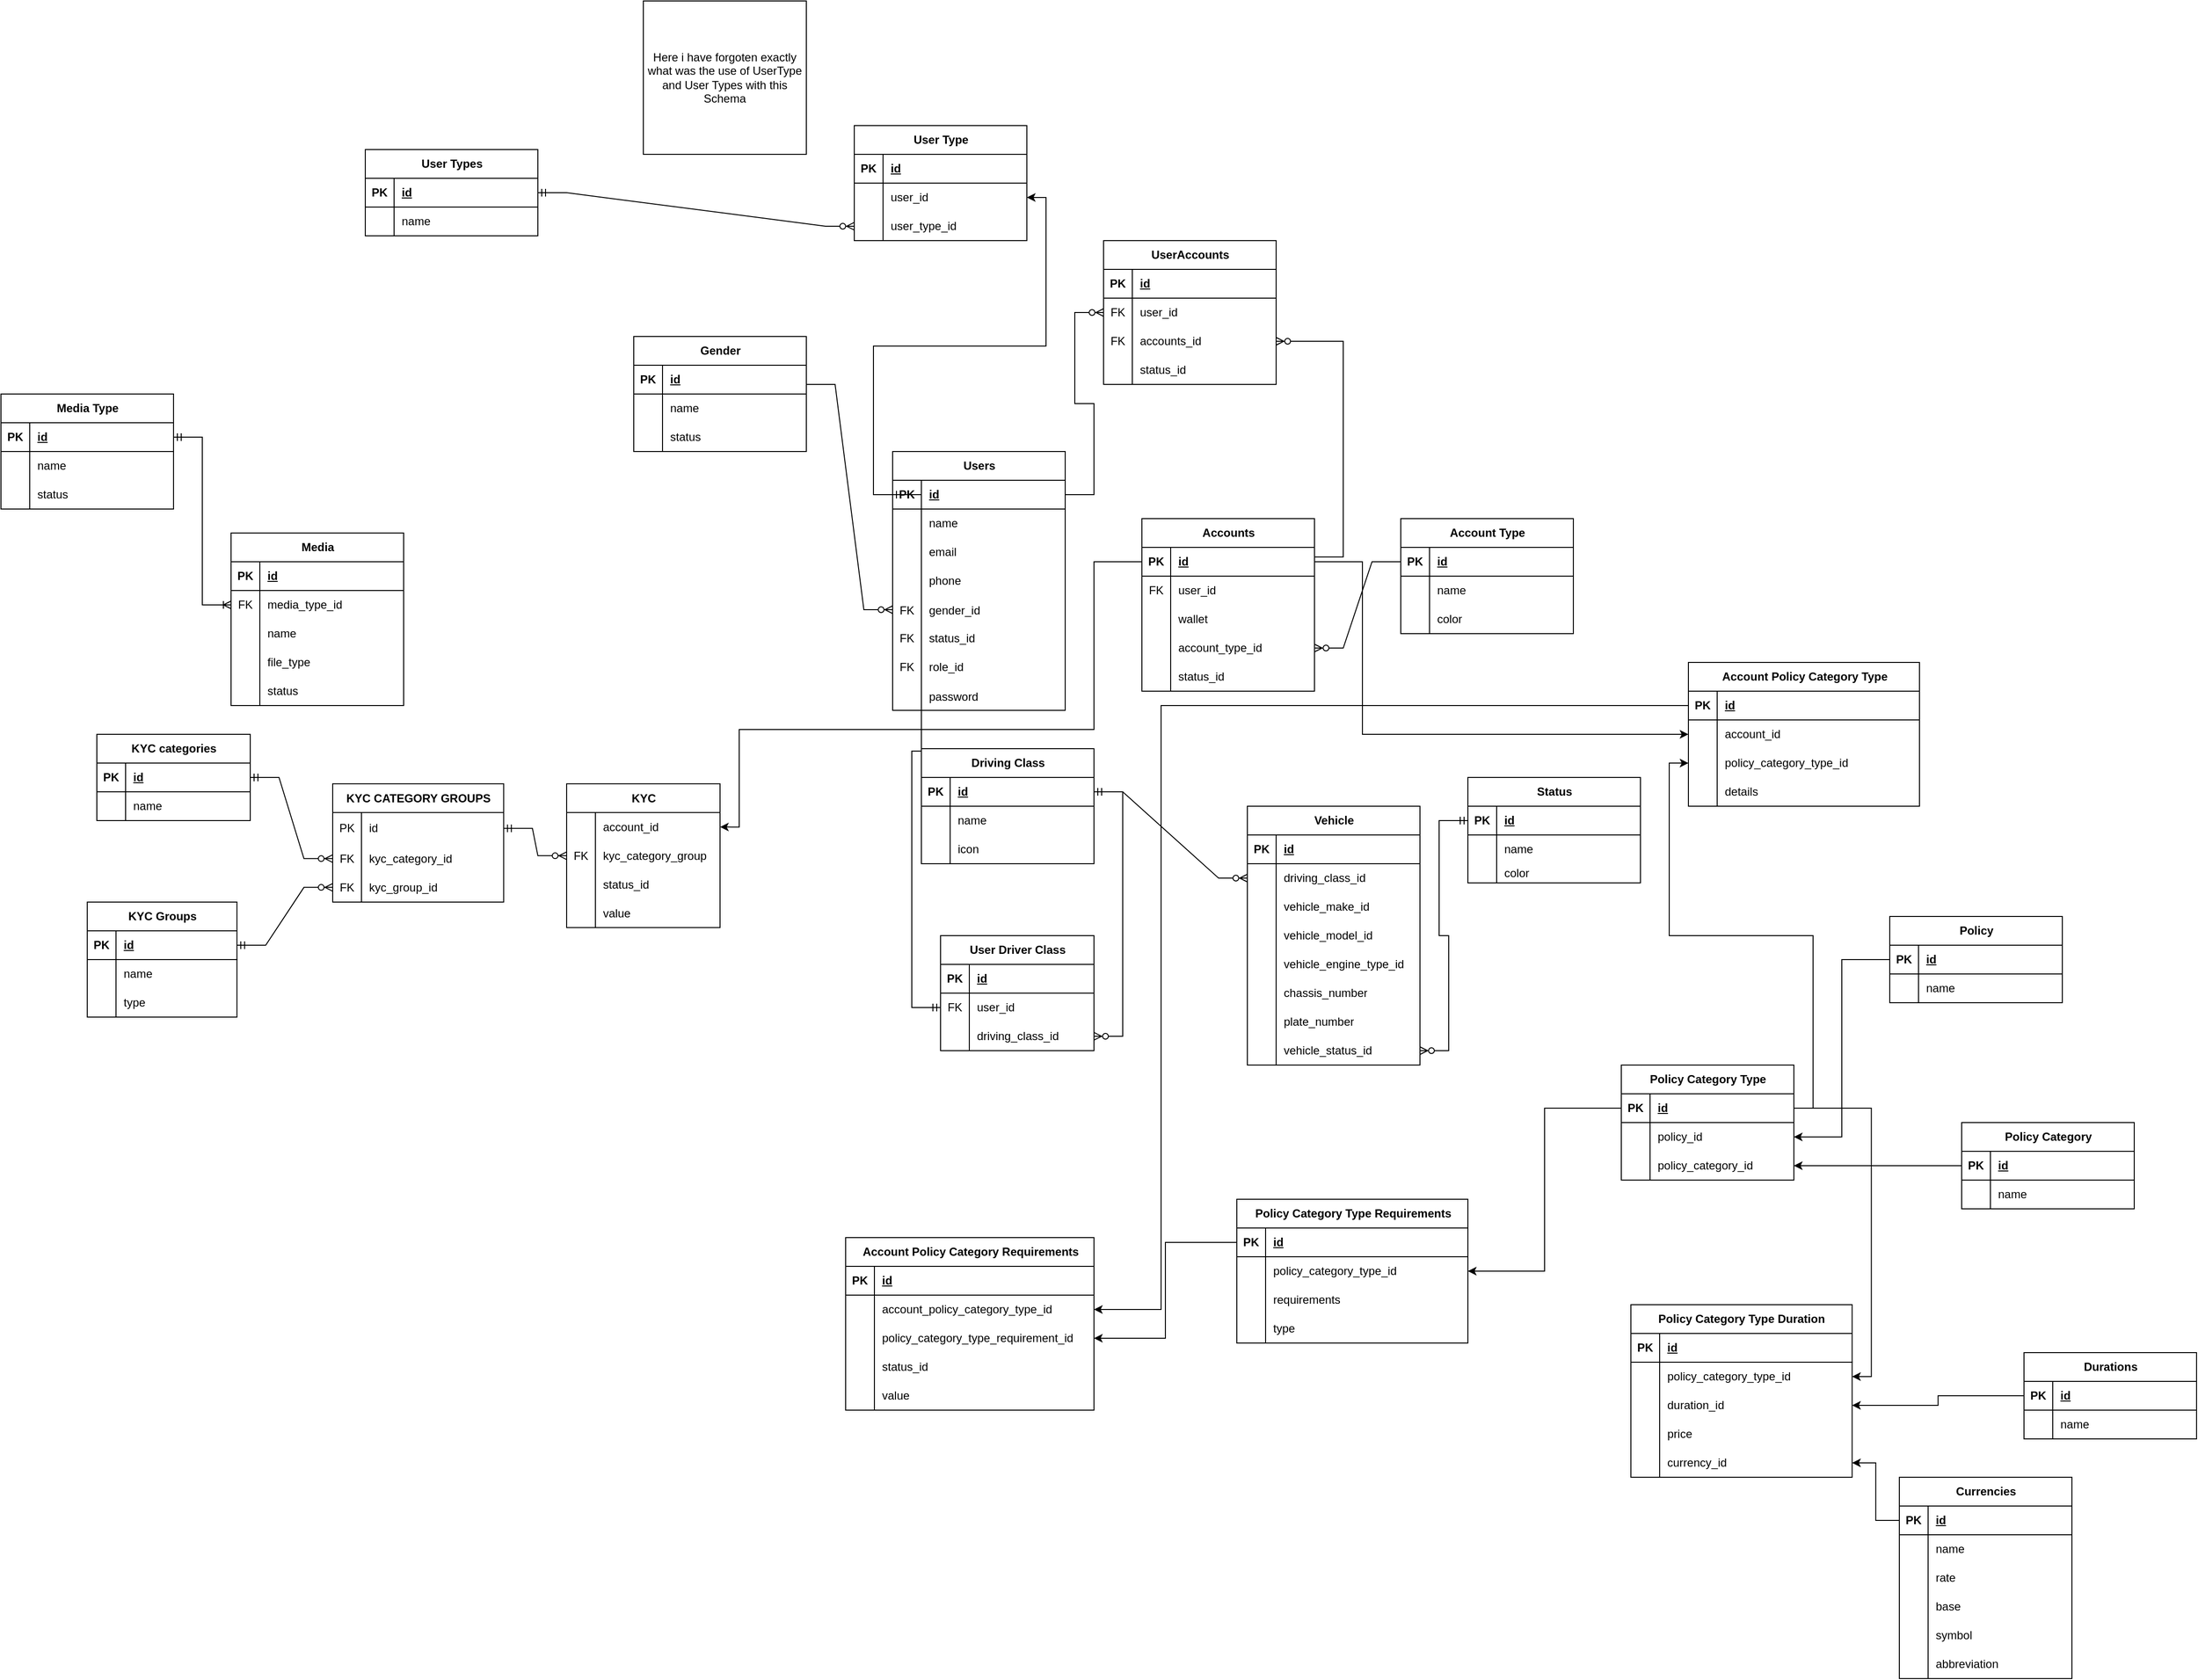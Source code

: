 <mxfile version="22.1.4" type="github">
  <diagram name="Page-1" id="v0UOIoDPRPVzMyCom9GH">
    <mxGraphModel dx="2935" dy="1728" grid="1" gridSize="10" guides="1" tooltips="1" connect="1" arrows="1" fold="1" page="1" pageScale="1" pageWidth="850" pageHeight="1100" math="0" shadow="0">
      <root>
        <mxCell id="0" />
        <mxCell id="1" parent="0" />
        <mxCell id="CKVr6M9JNd8T3pU-VtKq-1" value="Users" style="shape=table;startSize=30;container=1;collapsible=1;childLayout=tableLayout;fixedRows=1;rowLines=0;fontStyle=1;align=center;resizeLast=1;html=1;" parent="1" vertex="1">
          <mxGeometry x="70" width="180" height="270" as="geometry" />
        </mxCell>
        <mxCell id="CKVr6M9JNd8T3pU-VtKq-2" value="" style="shape=tableRow;horizontal=0;startSize=0;swimlaneHead=0;swimlaneBody=0;fillColor=none;collapsible=0;dropTarget=0;points=[[0,0.5],[1,0.5]];portConstraint=eastwest;top=0;left=0;right=0;bottom=1;" parent="CKVr6M9JNd8T3pU-VtKq-1" vertex="1">
          <mxGeometry y="30" width="180" height="30" as="geometry" />
        </mxCell>
        <mxCell id="CKVr6M9JNd8T3pU-VtKq-3" value="PK" style="shape=partialRectangle;connectable=0;fillColor=none;top=0;left=0;bottom=0;right=0;fontStyle=1;overflow=hidden;whiteSpace=wrap;html=1;" parent="CKVr6M9JNd8T3pU-VtKq-2" vertex="1">
          <mxGeometry width="30" height="30" as="geometry">
            <mxRectangle width="30" height="30" as="alternateBounds" />
          </mxGeometry>
        </mxCell>
        <mxCell id="CKVr6M9JNd8T3pU-VtKq-4" value="id" style="shape=partialRectangle;connectable=0;fillColor=none;top=0;left=0;bottom=0;right=0;align=left;spacingLeft=6;fontStyle=5;overflow=hidden;whiteSpace=wrap;html=1;" parent="CKVr6M9JNd8T3pU-VtKq-2" vertex="1">
          <mxGeometry x="30" width="150" height="30" as="geometry">
            <mxRectangle width="150" height="30" as="alternateBounds" />
          </mxGeometry>
        </mxCell>
        <mxCell id="CKVr6M9JNd8T3pU-VtKq-5" value="" style="shape=tableRow;horizontal=0;startSize=0;swimlaneHead=0;swimlaneBody=0;fillColor=none;collapsible=0;dropTarget=0;points=[[0,0.5],[1,0.5]];portConstraint=eastwest;top=0;left=0;right=0;bottom=0;" parent="CKVr6M9JNd8T3pU-VtKq-1" vertex="1">
          <mxGeometry y="60" width="180" height="30" as="geometry" />
        </mxCell>
        <mxCell id="CKVr6M9JNd8T3pU-VtKq-6" value="" style="shape=partialRectangle;connectable=0;fillColor=none;top=0;left=0;bottom=0;right=0;editable=1;overflow=hidden;whiteSpace=wrap;html=1;" parent="CKVr6M9JNd8T3pU-VtKq-5" vertex="1">
          <mxGeometry width="30" height="30" as="geometry">
            <mxRectangle width="30" height="30" as="alternateBounds" />
          </mxGeometry>
        </mxCell>
        <mxCell id="CKVr6M9JNd8T3pU-VtKq-7" value="name" style="shape=partialRectangle;connectable=0;fillColor=none;top=0;left=0;bottom=0;right=0;align=left;spacingLeft=6;overflow=hidden;whiteSpace=wrap;html=1;" parent="CKVr6M9JNd8T3pU-VtKq-5" vertex="1">
          <mxGeometry x="30" width="150" height="30" as="geometry">
            <mxRectangle width="150" height="30" as="alternateBounds" />
          </mxGeometry>
        </mxCell>
        <mxCell id="CKVr6M9JNd8T3pU-VtKq-8" value="" style="shape=tableRow;horizontal=0;startSize=0;swimlaneHead=0;swimlaneBody=0;fillColor=none;collapsible=0;dropTarget=0;points=[[0,0.5],[1,0.5]];portConstraint=eastwest;top=0;left=0;right=0;bottom=0;" parent="CKVr6M9JNd8T3pU-VtKq-1" vertex="1">
          <mxGeometry y="90" width="180" height="30" as="geometry" />
        </mxCell>
        <mxCell id="CKVr6M9JNd8T3pU-VtKq-9" value="" style="shape=partialRectangle;connectable=0;fillColor=none;top=0;left=0;bottom=0;right=0;editable=1;overflow=hidden;whiteSpace=wrap;html=1;" parent="CKVr6M9JNd8T3pU-VtKq-8" vertex="1">
          <mxGeometry width="30" height="30" as="geometry">
            <mxRectangle width="30" height="30" as="alternateBounds" />
          </mxGeometry>
        </mxCell>
        <mxCell id="CKVr6M9JNd8T3pU-VtKq-10" value="email" style="shape=partialRectangle;connectable=0;fillColor=none;top=0;left=0;bottom=0;right=0;align=left;spacingLeft=6;overflow=hidden;whiteSpace=wrap;html=1;" parent="CKVr6M9JNd8T3pU-VtKq-8" vertex="1">
          <mxGeometry x="30" width="150" height="30" as="geometry">
            <mxRectangle width="150" height="30" as="alternateBounds" />
          </mxGeometry>
        </mxCell>
        <mxCell id="CKVr6M9JNd8T3pU-VtKq-11" value="" style="shape=tableRow;horizontal=0;startSize=0;swimlaneHead=0;swimlaneBody=0;fillColor=none;collapsible=0;dropTarget=0;points=[[0,0.5],[1,0.5]];portConstraint=eastwest;top=0;left=0;right=0;bottom=0;" parent="CKVr6M9JNd8T3pU-VtKq-1" vertex="1">
          <mxGeometry y="120" width="180" height="30" as="geometry" />
        </mxCell>
        <mxCell id="CKVr6M9JNd8T3pU-VtKq-12" value="" style="shape=partialRectangle;connectable=0;fillColor=none;top=0;left=0;bottom=0;right=0;editable=1;overflow=hidden;whiteSpace=wrap;html=1;" parent="CKVr6M9JNd8T3pU-VtKq-11" vertex="1">
          <mxGeometry width="30" height="30" as="geometry">
            <mxRectangle width="30" height="30" as="alternateBounds" />
          </mxGeometry>
        </mxCell>
        <mxCell id="CKVr6M9JNd8T3pU-VtKq-13" value="phone" style="shape=partialRectangle;connectable=0;fillColor=none;top=0;left=0;bottom=0;right=0;align=left;spacingLeft=6;overflow=hidden;whiteSpace=wrap;html=1;" parent="CKVr6M9JNd8T3pU-VtKq-11" vertex="1">
          <mxGeometry x="30" width="150" height="30" as="geometry">
            <mxRectangle width="150" height="30" as="alternateBounds" />
          </mxGeometry>
        </mxCell>
        <mxCell id="CKVr6M9JNd8T3pU-VtKq-14" value="" style="shape=tableRow;horizontal=0;startSize=0;swimlaneHead=0;swimlaneBody=0;fillColor=none;collapsible=0;dropTarget=0;points=[[0,0.5],[1,0.5]];portConstraint=eastwest;top=0;left=0;right=0;bottom=0;" parent="CKVr6M9JNd8T3pU-VtKq-1" vertex="1">
          <mxGeometry y="150" width="180" height="30" as="geometry" />
        </mxCell>
        <mxCell id="CKVr6M9JNd8T3pU-VtKq-15" value="FK" style="shape=partialRectangle;connectable=0;fillColor=none;top=0;left=0;bottom=0;right=0;editable=1;overflow=hidden;" parent="CKVr6M9JNd8T3pU-VtKq-14" vertex="1">
          <mxGeometry width="30" height="30" as="geometry">
            <mxRectangle width="30" height="30" as="alternateBounds" />
          </mxGeometry>
        </mxCell>
        <mxCell id="CKVr6M9JNd8T3pU-VtKq-16" value="gender_id" style="shape=partialRectangle;connectable=0;fillColor=none;top=0;left=0;bottom=0;right=0;align=left;spacingLeft=6;overflow=hidden;" parent="CKVr6M9JNd8T3pU-VtKq-14" vertex="1">
          <mxGeometry x="30" width="150" height="30" as="geometry">
            <mxRectangle width="150" height="30" as="alternateBounds" />
          </mxGeometry>
        </mxCell>
        <mxCell id="CKVr6M9JNd8T3pU-VtKq-17" value="" style="shape=tableRow;horizontal=0;startSize=0;swimlaneHead=0;swimlaneBody=0;fillColor=none;collapsible=0;dropTarget=0;points=[[0,0.5],[1,0.5]];portConstraint=eastwest;top=0;left=0;right=0;bottom=0;" parent="CKVr6M9JNd8T3pU-VtKq-1" vertex="1">
          <mxGeometry y="180" width="180" height="30" as="geometry" />
        </mxCell>
        <mxCell id="CKVr6M9JNd8T3pU-VtKq-18" value="FK" style="shape=partialRectangle;connectable=0;fillColor=none;top=0;left=0;bottom=0;right=0;fontStyle=0;overflow=hidden;whiteSpace=wrap;html=1;" parent="CKVr6M9JNd8T3pU-VtKq-17" vertex="1">
          <mxGeometry width="30" height="30" as="geometry">
            <mxRectangle width="30" height="30" as="alternateBounds" />
          </mxGeometry>
        </mxCell>
        <mxCell id="CKVr6M9JNd8T3pU-VtKq-19" value="status_id" style="shape=partialRectangle;connectable=0;fillColor=none;top=0;left=0;bottom=0;right=0;align=left;spacingLeft=6;fontStyle=0;overflow=hidden;whiteSpace=wrap;html=1;" parent="CKVr6M9JNd8T3pU-VtKq-17" vertex="1">
          <mxGeometry x="30" width="150" height="30" as="geometry">
            <mxRectangle width="150" height="30" as="alternateBounds" />
          </mxGeometry>
        </mxCell>
        <mxCell id="CKVr6M9JNd8T3pU-VtKq-427" value="" style="shape=tableRow;horizontal=0;startSize=0;swimlaneHead=0;swimlaneBody=0;fillColor=none;collapsible=0;dropTarget=0;points=[[0,0.5],[1,0.5]];portConstraint=eastwest;top=0;left=0;right=0;bottom=0;" parent="CKVr6M9JNd8T3pU-VtKq-1" vertex="1">
          <mxGeometry y="210" width="180" height="30" as="geometry" />
        </mxCell>
        <mxCell id="CKVr6M9JNd8T3pU-VtKq-428" value="FK" style="shape=partialRectangle;connectable=0;fillColor=none;top=0;left=0;bottom=0;right=0;fontStyle=0;overflow=hidden;whiteSpace=wrap;html=1;" parent="CKVr6M9JNd8T3pU-VtKq-427" vertex="1">
          <mxGeometry width="30" height="30" as="geometry">
            <mxRectangle width="30" height="30" as="alternateBounds" />
          </mxGeometry>
        </mxCell>
        <mxCell id="CKVr6M9JNd8T3pU-VtKq-429" value="role_id" style="shape=partialRectangle;connectable=0;fillColor=none;top=0;left=0;bottom=0;right=0;align=left;spacingLeft=6;fontStyle=0;overflow=hidden;whiteSpace=wrap;html=1;" parent="CKVr6M9JNd8T3pU-VtKq-427" vertex="1">
          <mxGeometry x="30" width="150" height="30" as="geometry">
            <mxRectangle width="150" height="30" as="alternateBounds" />
          </mxGeometry>
        </mxCell>
        <mxCell id="CKVr6M9JNd8T3pU-VtKq-430" value="" style="shape=tableRow;horizontal=0;startSize=0;swimlaneHead=0;swimlaneBody=0;fillColor=none;collapsible=0;dropTarget=0;points=[[0,0.5],[1,0.5]];portConstraint=eastwest;top=0;left=0;right=0;bottom=0;" parent="CKVr6M9JNd8T3pU-VtKq-1" vertex="1">
          <mxGeometry y="240" width="180" height="30" as="geometry" />
        </mxCell>
        <mxCell id="CKVr6M9JNd8T3pU-VtKq-431" value="" style="shape=partialRectangle;connectable=0;fillColor=none;top=0;left=0;bottom=0;right=0;editable=1;overflow=hidden;" parent="CKVr6M9JNd8T3pU-VtKq-430" vertex="1">
          <mxGeometry width="30" height="30" as="geometry">
            <mxRectangle width="30" height="30" as="alternateBounds" />
          </mxGeometry>
        </mxCell>
        <mxCell id="CKVr6M9JNd8T3pU-VtKq-432" value="password" style="shape=partialRectangle;connectable=0;fillColor=none;top=0;left=0;bottom=0;right=0;align=left;spacingLeft=6;overflow=hidden;" parent="CKVr6M9JNd8T3pU-VtKq-430" vertex="1">
          <mxGeometry x="30" width="150" height="30" as="geometry">
            <mxRectangle width="150" height="30" as="alternateBounds" />
          </mxGeometry>
        </mxCell>
        <mxCell id="CKVr6M9JNd8T3pU-VtKq-20" value="Accounts" style="shape=table;startSize=30;container=1;collapsible=1;childLayout=tableLayout;fixedRows=1;rowLines=0;fontStyle=1;align=center;resizeLast=1;html=1;" parent="1" vertex="1">
          <mxGeometry x="330" y="70" width="180" height="180" as="geometry" />
        </mxCell>
        <mxCell id="CKVr6M9JNd8T3pU-VtKq-21" value="" style="shape=tableRow;horizontal=0;startSize=0;swimlaneHead=0;swimlaneBody=0;fillColor=none;collapsible=0;dropTarget=0;points=[[0,0.5],[1,0.5]];portConstraint=eastwest;top=0;left=0;right=0;bottom=1;" parent="CKVr6M9JNd8T3pU-VtKq-20" vertex="1">
          <mxGeometry y="30" width="180" height="30" as="geometry" />
        </mxCell>
        <mxCell id="CKVr6M9JNd8T3pU-VtKq-22" value="PK" style="shape=partialRectangle;connectable=0;fillColor=none;top=0;left=0;bottom=0;right=0;fontStyle=1;overflow=hidden;whiteSpace=wrap;html=1;" parent="CKVr6M9JNd8T3pU-VtKq-21" vertex="1">
          <mxGeometry width="30" height="30" as="geometry">
            <mxRectangle width="30" height="30" as="alternateBounds" />
          </mxGeometry>
        </mxCell>
        <mxCell id="CKVr6M9JNd8T3pU-VtKq-23" value="id" style="shape=partialRectangle;connectable=0;fillColor=none;top=0;left=0;bottom=0;right=0;align=left;spacingLeft=6;fontStyle=5;overflow=hidden;whiteSpace=wrap;html=1;" parent="CKVr6M9JNd8T3pU-VtKq-21" vertex="1">
          <mxGeometry x="30" width="150" height="30" as="geometry">
            <mxRectangle width="150" height="30" as="alternateBounds" />
          </mxGeometry>
        </mxCell>
        <mxCell id="CKVr6M9JNd8T3pU-VtKq-48" value="" style="shape=tableRow;horizontal=0;startSize=0;swimlaneHead=0;swimlaneBody=0;fillColor=none;collapsible=0;dropTarget=0;points=[[0,0.5],[1,0.5]];portConstraint=eastwest;top=0;left=0;right=0;bottom=0;" parent="CKVr6M9JNd8T3pU-VtKq-20" vertex="1">
          <mxGeometry y="60" width="180" height="30" as="geometry" />
        </mxCell>
        <mxCell id="CKVr6M9JNd8T3pU-VtKq-49" value="FK" style="shape=partialRectangle;connectable=0;fillColor=none;top=0;left=0;bottom=0;right=0;fontStyle=0;overflow=hidden;whiteSpace=wrap;html=1;" parent="CKVr6M9JNd8T3pU-VtKq-48" vertex="1">
          <mxGeometry width="30" height="30" as="geometry">
            <mxRectangle width="30" height="30" as="alternateBounds" />
          </mxGeometry>
        </mxCell>
        <mxCell id="CKVr6M9JNd8T3pU-VtKq-50" value="user_id" style="shape=partialRectangle;connectable=0;fillColor=none;top=0;left=0;bottom=0;right=0;align=left;spacingLeft=6;fontStyle=0;overflow=hidden;whiteSpace=wrap;html=1;" parent="CKVr6M9JNd8T3pU-VtKq-48" vertex="1">
          <mxGeometry x="30" width="150" height="30" as="geometry">
            <mxRectangle width="150" height="30" as="alternateBounds" />
          </mxGeometry>
        </mxCell>
        <mxCell id="CKVr6M9JNd8T3pU-VtKq-24" value="" style="shape=tableRow;horizontal=0;startSize=0;swimlaneHead=0;swimlaneBody=0;fillColor=none;collapsible=0;dropTarget=0;points=[[0,0.5],[1,0.5]];portConstraint=eastwest;top=0;left=0;right=0;bottom=0;" parent="CKVr6M9JNd8T3pU-VtKq-20" vertex="1">
          <mxGeometry y="90" width="180" height="30" as="geometry" />
        </mxCell>
        <mxCell id="CKVr6M9JNd8T3pU-VtKq-25" value="" style="shape=partialRectangle;connectable=0;fillColor=none;top=0;left=0;bottom=0;right=0;editable=1;overflow=hidden;whiteSpace=wrap;html=1;" parent="CKVr6M9JNd8T3pU-VtKq-24" vertex="1">
          <mxGeometry width="30" height="30" as="geometry">
            <mxRectangle width="30" height="30" as="alternateBounds" />
          </mxGeometry>
        </mxCell>
        <mxCell id="CKVr6M9JNd8T3pU-VtKq-26" value="wallet" style="shape=partialRectangle;connectable=0;fillColor=none;top=0;left=0;bottom=0;right=0;align=left;spacingLeft=6;overflow=hidden;whiteSpace=wrap;html=1;" parent="CKVr6M9JNd8T3pU-VtKq-24" vertex="1">
          <mxGeometry x="30" width="150" height="30" as="geometry">
            <mxRectangle width="150" height="30" as="alternateBounds" />
          </mxGeometry>
        </mxCell>
        <mxCell id="CKVr6M9JNd8T3pU-VtKq-27" value="" style="shape=tableRow;horizontal=0;startSize=0;swimlaneHead=0;swimlaneBody=0;fillColor=none;collapsible=0;dropTarget=0;points=[[0,0.5],[1,0.5]];portConstraint=eastwest;top=0;left=0;right=0;bottom=0;" parent="CKVr6M9JNd8T3pU-VtKq-20" vertex="1">
          <mxGeometry y="120" width="180" height="30" as="geometry" />
        </mxCell>
        <mxCell id="CKVr6M9JNd8T3pU-VtKq-28" value="" style="shape=partialRectangle;connectable=0;fillColor=none;top=0;left=0;bottom=0;right=0;editable=1;overflow=hidden;whiteSpace=wrap;html=1;" parent="CKVr6M9JNd8T3pU-VtKq-27" vertex="1">
          <mxGeometry width="30" height="30" as="geometry">
            <mxRectangle width="30" height="30" as="alternateBounds" />
          </mxGeometry>
        </mxCell>
        <mxCell id="CKVr6M9JNd8T3pU-VtKq-29" value="account_type_id" style="shape=partialRectangle;connectable=0;fillColor=none;top=0;left=0;bottom=0;right=0;align=left;spacingLeft=6;overflow=hidden;whiteSpace=wrap;html=1;" parent="CKVr6M9JNd8T3pU-VtKq-27" vertex="1">
          <mxGeometry x="30" width="150" height="30" as="geometry">
            <mxRectangle width="150" height="30" as="alternateBounds" />
          </mxGeometry>
        </mxCell>
        <mxCell id="CKVr6M9JNd8T3pU-VtKq-30" value="" style="shape=tableRow;horizontal=0;startSize=0;swimlaneHead=0;swimlaneBody=0;fillColor=none;collapsible=0;dropTarget=0;points=[[0,0.5],[1,0.5]];portConstraint=eastwest;top=0;left=0;right=0;bottom=0;" parent="CKVr6M9JNd8T3pU-VtKq-20" vertex="1">
          <mxGeometry y="150" width="180" height="30" as="geometry" />
        </mxCell>
        <mxCell id="CKVr6M9JNd8T3pU-VtKq-31" value="" style="shape=partialRectangle;connectable=0;fillColor=none;top=0;left=0;bottom=0;right=0;editable=1;overflow=hidden;whiteSpace=wrap;html=1;" parent="CKVr6M9JNd8T3pU-VtKq-30" vertex="1">
          <mxGeometry width="30" height="30" as="geometry">
            <mxRectangle width="30" height="30" as="alternateBounds" />
          </mxGeometry>
        </mxCell>
        <mxCell id="CKVr6M9JNd8T3pU-VtKq-32" value="status_id" style="shape=partialRectangle;connectable=0;fillColor=none;top=0;left=0;bottom=0;right=0;align=left;spacingLeft=6;overflow=hidden;whiteSpace=wrap;html=1;" parent="CKVr6M9JNd8T3pU-VtKq-30" vertex="1">
          <mxGeometry x="30" width="150" height="30" as="geometry">
            <mxRectangle width="150" height="30" as="alternateBounds" />
          </mxGeometry>
        </mxCell>
        <mxCell id="CKVr6M9JNd8T3pU-VtKq-33" value="Account Type" style="shape=table;startSize=30;container=1;collapsible=1;childLayout=tableLayout;fixedRows=1;rowLines=0;fontStyle=1;align=center;resizeLast=1;html=1;" parent="1" vertex="1">
          <mxGeometry x="600" y="70" width="180" height="120" as="geometry" />
        </mxCell>
        <mxCell id="CKVr6M9JNd8T3pU-VtKq-34" value="" style="shape=tableRow;horizontal=0;startSize=0;swimlaneHead=0;swimlaneBody=0;fillColor=none;collapsible=0;dropTarget=0;points=[[0,0.5],[1,0.5]];portConstraint=eastwest;top=0;left=0;right=0;bottom=1;" parent="CKVr6M9JNd8T3pU-VtKq-33" vertex="1">
          <mxGeometry y="30" width="180" height="30" as="geometry" />
        </mxCell>
        <mxCell id="CKVr6M9JNd8T3pU-VtKq-35" value="PK" style="shape=partialRectangle;connectable=0;fillColor=none;top=0;left=0;bottom=0;right=0;fontStyle=1;overflow=hidden;whiteSpace=wrap;html=1;" parent="CKVr6M9JNd8T3pU-VtKq-34" vertex="1">
          <mxGeometry width="30" height="30" as="geometry">
            <mxRectangle width="30" height="30" as="alternateBounds" />
          </mxGeometry>
        </mxCell>
        <mxCell id="CKVr6M9JNd8T3pU-VtKq-36" value="id" style="shape=partialRectangle;connectable=0;fillColor=none;top=0;left=0;bottom=0;right=0;align=left;spacingLeft=6;fontStyle=5;overflow=hidden;whiteSpace=wrap;html=1;" parent="CKVr6M9JNd8T3pU-VtKq-34" vertex="1">
          <mxGeometry x="30" width="150" height="30" as="geometry">
            <mxRectangle width="150" height="30" as="alternateBounds" />
          </mxGeometry>
        </mxCell>
        <mxCell id="CKVr6M9JNd8T3pU-VtKq-37" value="" style="shape=tableRow;horizontal=0;startSize=0;swimlaneHead=0;swimlaneBody=0;fillColor=none;collapsible=0;dropTarget=0;points=[[0,0.5],[1,0.5]];portConstraint=eastwest;top=0;left=0;right=0;bottom=0;" parent="CKVr6M9JNd8T3pU-VtKq-33" vertex="1">
          <mxGeometry y="60" width="180" height="30" as="geometry" />
        </mxCell>
        <mxCell id="CKVr6M9JNd8T3pU-VtKq-38" value="" style="shape=partialRectangle;connectable=0;fillColor=none;top=0;left=0;bottom=0;right=0;editable=1;overflow=hidden;whiteSpace=wrap;html=1;" parent="CKVr6M9JNd8T3pU-VtKq-37" vertex="1">
          <mxGeometry width="30" height="30" as="geometry">
            <mxRectangle width="30" height="30" as="alternateBounds" />
          </mxGeometry>
        </mxCell>
        <mxCell id="CKVr6M9JNd8T3pU-VtKq-39" value="name" style="shape=partialRectangle;connectable=0;fillColor=none;top=0;left=0;bottom=0;right=0;align=left;spacingLeft=6;overflow=hidden;whiteSpace=wrap;html=1;" parent="CKVr6M9JNd8T3pU-VtKq-37" vertex="1">
          <mxGeometry x="30" width="150" height="30" as="geometry">
            <mxRectangle width="150" height="30" as="alternateBounds" />
          </mxGeometry>
        </mxCell>
        <mxCell id="CKVr6M9JNd8T3pU-VtKq-40" value="" style="shape=tableRow;horizontal=0;startSize=0;swimlaneHead=0;swimlaneBody=0;fillColor=none;collapsible=0;dropTarget=0;points=[[0,0.5],[1,0.5]];portConstraint=eastwest;top=0;left=0;right=0;bottom=0;" parent="CKVr6M9JNd8T3pU-VtKq-33" vertex="1">
          <mxGeometry y="90" width="180" height="30" as="geometry" />
        </mxCell>
        <mxCell id="CKVr6M9JNd8T3pU-VtKq-41" value="" style="shape=partialRectangle;connectable=0;fillColor=none;top=0;left=0;bottom=0;right=0;editable=1;overflow=hidden;whiteSpace=wrap;html=1;" parent="CKVr6M9JNd8T3pU-VtKq-40" vertex="1">
          <mxGeometry width="30" height="30" as="geometry">
            <mxRectangle width="30" height="30" as="alternateBounds" />
          </mxGeometry>
        </mxCell>
        <mxCell id="CKVr6M9JNd8T3pU-VtKq-42" value="color" style="shape=partialRectangle;connectable=0;fillColor=none;top=0;left=0;bottom=0;right=0;align=left;spacingLeft=6;overflow=hidden;whiteSpace=wrap;html=1;" parent="CKVr6M9JNd8T3pU-VtKq-40" vertex="1">
          <mxGeometry x="30" width="150" height="30" as="geometry">
            <mxRectangle width="150" height="30" as="alternateBounds" />
          </mxGeometry>
        </mxCell>
        <mxCell id="CKVr6M9JNd8T3pU-VtKq-46" value="" style="edgeStyle=entityRelationEdgeStyle;fontSize=12;html=1;endArrow=ERzeroToMany;endFill=1;rounded=0;exitX=0;exitY=0.5;exitDx=0;exitDy=0;entryX=1;entryY=0.5;entryDx=0;entryDy=0;" parent="1" source="CKVr6M9JNd8T3pU-VtKq-34" target="CKVr6M9JNd8T3pU-VtKq-27" edge="1">
          <mxGeometry width="100" height="100" relative="1" as="geometry">
            <mxPoint x="370" y="190" as="sourcePoint" />
            <mxPoint x="470" y="90" as="targetPoint" />
          </mxGeometry>
        </mxCell>
        <mxCell id="CKVr6M9JNd8T3pU-VtKq-51" value="UserAccounts" style="shape=table;startSize=30;container=1;collapsible=1;childLayout=tableLayout;fixedRows=1;rowLines=0;fontStyle=1;align=center;resizeLast=1;html=1;" parent="1" vertex="1">
          <mxGeometry x="290" y="-220" width="180" height="150" as="geometry" />
        </mxCell>
        <mxCell id="CKVr6M9JNd8T3pU-VtKq-52" value="" style="shape=tableRow;horizontal=0;startSize=0;swimlaneHead=0;swimlaneBody=0;fillColor=none;collapsible=0;dropTarget=0;points=[[0,0.5],[1,0.5]];portConstraint=eastwest;top=0;left=0;right=0;bottom=1;" parent="CKVr6M9JNd8T3pU-VtKq-51" vertex="1">
          <mxGeometry y="30" width="180" height="30" as="geometry" />
        </mxCell>
        <mxCell id="CKVr6M9JNd8T3pU-VtKq-53" value="PK" style="shape=partialRectangle;connectable=0;fillColor=none;top=0;left=0;bottom=0;right=0;fontStyle=1;overflow=hidden;whiteSpace=wrap;html=1;" parent="CKVr6M9JNd8T3pU-VtKq-52" vertex="1">
          <mxGeometry width="30" height="30" as="geometry">
            <mxRectangle width="30" height="30" as="alternateBounds" />
          </mxGeometry>
        </mxCell>
        <mxCell id="CKVr6M9JNd8T3pU-VtKq-54" value="id" style="shape=partialRectangle;connectable=0;fillColor=none;top=0;left=0;bottom=0;right=0;align=left;spacingLeft=6;fontStyle=5;overflow=hidden;whiteSpace=wrap;html=1;" parent="CKVr6M9JNd8T3pU-VtKq-52" vertex="1">
          <mxGeometry x="30" width="150" height="30" as="geometry">
            <mxRectangle width="150" height="30" as="alternateBounds" />
          </mxGeometry>
        </mxCell>
        <mxCell id="CKVr6M9JNd8T3pU-VtKq-55" value="" style="shape=tableRow;horizontal=0;startSize=0;swimlaneHead=0;swimlaneBody=0;fillColor=none;collapsible=0;dropTarget=0;points=[[0,0.5],[1,0.5]];portConstraint=eastwest;top=0;left=0;right=0;bottom=0;" parent="CKVr6M9JNd8T3pU-VtKq-51" vertex="1">
          <mxGeometry y="60" width="180" height="30" as="geometry" />
        </mxCell>
        <mxCell id="CKVr6M9JNd8T3pU-VtKq-56" value="FK" style="shape=partialRectangle;connectable=0;fillColor=none;top=0;left=0;bottom=0;right=0;editable=1;overflow=hidden;whiteSpace=wrap;html=1;" parent="CKVr6M9JNd8T3pU-VtKq-55" vertex="1">
          <mxGeometry width="30" height="30" as="geometry">
            <mxRectangle width="30" height="30" as="alternateBounds" />
          </mxGeometry>
        </mxCell>
        <mxCell id="CKVr6M9JNd8T3pU-VtKq-57" value="user_id" style="shape=partialRectangle;connectable=0;fillColor=none;top=0;left=0;bottom=0;right=0;align=left;spacingLeft=6;overflow=hidden;whiteSpace=wrap;html=1;" parent="CKVr6M9JNd8T3pU-VtKq-55" vertex="1">
          <mxGeometry x="30" width="150" height="30" as="geometry">
            <mxRectangle width="150" height="30" as="alternateBounds" />
          </mxGeometry>
        </mxCell>
        <mxCell id="CKVr6M9JNd8T3pU-VtKq-58" value="" style="shape=tableRow;horizontal=0;startSize=0;swimlaneHead=0;swimlaneBody=0;fillColor=none;collapsible=0;dropTarget=0;points=[[0,0.5],[1,0.5]];portConstraint=eastwest;top=0;left=0;right=0;bottom=0;" parent="CKVr6M9JNd8T3pU-VtKq-51" vertex="1">
          <mxGeometry y="90" width="180" height="30" as="geometry" />
        </mxCell>
        <mxCell id="CKVr6M9JNd8T3pU-VtKq-59" value="FK" style="shape=partialRectangle;connectable=0;fillColor=none;top=0;left=0;bottom=0;right=0;editable=1;overflow=hidden;whiteSpace=wrap;html=1;" parent="CKVr6M9JNd8T3pU-VtKq-58" vertex="1">
          <mxGeometry width="30" height="30" as="geometry">
            <mxRectangle width="30" height="30" as="alternateBounds" />
          </mxGeometry>
        </mxCell>
        <mxCell id="CKVr6M9JNd8T3pU-VtKq-60" value="accounts_id" style="shape=partialRectangle;connectable=0;fillColor=none;top=0;left=0;bottom=0;right=0;align=left;spacingLeft=6;overflow=hidden;whiteSpace=wrap;html=1;" parent="CKVr6M9JNd8T3pU-VtKq-58" vertex="1">
          <mxGeometry x="30" width="150" height="30" as="geometry">
            <mxRectangle width="150" height="30" as="alternateBounds" />
          </mxGeometry>
        </mxCell>
        <mxCell id="CKVr6M9JNd8T3pU-VtKq-61" value="" style="shape=tableRow;horizontal=0;startSize=0;swimlaneHead=0;swimlaneBody=0;fillColor=none;collapsible=0;dropTarget=0;points=[[0,0.5],[1,0.5]];portConstraint=eastwest;top=0;left=0;right=0;bottom=0;" parent="CKVr6M9JNd8T3pU-VtKq-51" vertex="1">
          <mxGeometry y="120" width="180" height="30" as="geometry" />
        </mxCell>
        <mxCell id="CKVr6M9JNd8T3pU-VtKq-62" value="" style="shape=partialRectangle;connectable=0;fillColor=none;top=0;left=0;bottom=0;right=0;editable=1;overflow=hidden;whiteSpace=wrap;html=1;" parent="CKVr6M9JNd8T3pU-VtKq-61" vertex="1">
          <mxGeometry width="30" height="30" as="geometry">
            <mxRectangle width="30" height="30" as="alternateBounds" />
          </mxGeometry>
        </mxCell>
        <mxCell id="CKVr6M9JNd8T3pU-VtKq-63" value="status_id" style="shape=partialRectangle;connectable=0;fillColor=none;top=0;left=0;bottom=0;right=0;align=left;spacingLeft=6;overflow=hidden;whiteSpace=wrap;html=1;" parent="CKVr6M9JNd8T3pU-VtKq-61" vertex="1">
          <mxGeometry x="30" width="150" height="30" as="geometry">
            <mxRectangle width="150" height="30" as="alternateBounds" />
          </mxGeometry>
        </mxCell>
        <mxCell id="CKVr6M9JNd8T3pU-VtKq-64" value="" style="edgeStyle=entityRelationEdgeStyle;fontSize=12;html=1;endArrow=ERzeroToMany;endFill=1;rounded=0;exitX=1;exitY=0.5;exitDx=0;exitDy=0;entryX=0;entryY=0.5;entryDx=0;entryDy=0;" parent="1" source="CKVr6M9JNd8T3pU-VtKq-2" target="CKVr6M9JNd8T3pU-VtKq-55" edge="1">
          <mxGeometry width="100" height="100" relative="1" as="geometry">
            <mxPoint x="260" y="110" as="sourcePoint" />
            <mxPoint x="360" y="10" as="targetPoint" />
          </mxGeometry>
        </mxCell>
        <mxCell id="CKVr6M9JNd8T3pU-VtKq-65" value="" style="edgeStyle=entityRelationEdgeStyle;fontSize=12;html=1;endArrow=ERzeroToMany;endFill=1;rounded=0;entryX=1;entryY=0.5;entryDx=0;entryDy=0;" parent="1" target="CKVr6M9JNd8T3pU-VtKq-58" edge="1">
          <mxGeometry width="100" height="100" relative="1" as="geometry">
            <mxPoint x="510" y="110" as="sourcePoint" />
            <mxPoint x="610" y="10" as="targetPoint" />
            <Array as="points">
              <mxPoint x="740" y="-30" />
            </Array>
          </mxGeometry>
        </mxCell>
        <mxCell id="CKVr6M9JNd8T3pU-VtKq-66" value="Gender" style="shape=table;startSize=30;container=1;collapsible=1;childLayout=tableLayout;fixedRows=1;rowLines=0;fontStyle=1;align=center;resizeLast=1;html=1;" parent="1" vertex="1">
          <mxGeometry x="-200" y="-120" width="180" height="120" as="geometry" />
        </mxCell>
        <mxCell id="CKVr6M9JNd8T3pU-VtKq-67" value="" style="shape=tableRow;horizontal=0;startSize=0;swimlaneHead=0;swimlaneBody=0;fillColor=none;collapsible=0;dropTarget=0;points=[[0,0.5],[1,0.5]];portConstraint=eastwest;top=0;left=0;right=0;bottom=1;" parent="CKVr6M9JNd8T3pU-VtKq-66" vertex="1">
          <mxGeometry y="30" width="180" height="30" as="geometry" />
        </mxCell>
        <mxCell id="CKVr6M9JNd8T3pU-VtKq-68" value="PK" style="shape=partialRectangle;connectable=0;fillColor=none;top=0;left=0;bottom=0;right=0;fontStyle=1;overflow=hidden;whiteSpace=wrap;html=1;" parent="CKVr6M9JNd8T3pU-VtKq-67" vertex="1">
          <mxGeometry width="30" height="30" as="geometry">
            <mxRectangle width="30" height="30" as="alternateBounds" />
          </mxGeometry>
        </mxCell>
        <mxCell id="CKVr6M9JNd8T3pU-VtKq-69" value="id" style="shape=partialRectangle;connectable=0;fillColor=none;top=0;left=0;bottom=0;right=0;align=left;spacingLeft=6;fontStyle=5;overflow=hidden;whiteSpace=wrap;html=1;" parent="CKVr6M9JNd8T3pU-VtKq-67" vertex="1">
          <mxGeometry x="30" width="150" height="30" as="geometry">
            <mxRectangle width="150" height="30" as="alternateBounds" />
          </mxGeometry>
        </mxCell>
        <mxCell id="CKVr6M9JNd8T3pU-VtKq-70" value="" style="shape=tableRow;horizontal=0;startSize=0;swimlaneHead=0;swimlaneBody=0;fillColor=none;collapsible=0;dropTarget=0;points=[[0,0.5],[1,0.5]];portConstraint=eastwest;top=0;left=0;right=0;bottom=0;" parent="CKVr6M9JNd8T3pU-VtKq-66" vertex="1">
          <mxGeometry y="60" width="180" height="30" as="geometry" />
        </mxCell>
        <mxCell id="CKVr6M9JNd8T3pU-VtKq-71" value="" style="shape=partialRectangle;connectable=0;fillColor=none;top=0;left=0;bottom=0;right=0;editable=1;overflow=hidden;whiteSpace=wrap;html=1;" parent="CKVr6M9JNd8T3pU-VtKq-70" vertex="1">
          <mxGeometry width="30" height="30" as="geometry">
            <mxRectangle width="30" height="30" as="alternateBounds" />
          </mxGeometry>
        </mxCell>
        <mxCell id="CKVr6M9JNd8T3pU-VtKq-72" value="name" style="shape=partialRectangle;connectable=0;fillColor=none;top=0;left=0;bottom=0;right=0;align=left;spacingLeft=6;overflow=hidden;whiteSpace=wrap;html=1;" parent="CKVr6M9JNd8T3pU-VtKq-70" vertex="1">
          <mxGeometry x="30" width="150" height="30" as="geometry">
            <mxRectangle width="150" height="30" as="alternateBounds" />
          </mxGeometry>
        </mxCell>
        <mxCell id="CKVr6M9JNd8T3pU-VtKq-73" value="" style="shape=tableRow;horizontal=0;startSize=0;swimlaneHead=0;swimlaneBody=0;fillColor=none;collapsible=0;dropTarget=0;points=[[0,0.5],[1,0.5]];portConstraint=eastwest;top=0;left=0;right=0;bottom=0;" parent="CKVr6M9JNd8T3pU-VtKq-66" vertex="1">
          <mxGeometry y="90" width="180" height="30" as="geometry" />
        </mxCell>
        <mxCell id="CKVr6M9JNd8T3pU-VtKq-74" value="" style="shape=partialRectangle;connectable=0;fillColor=none;top=0;left=0;bottom=0;right=0;editable=1;overflow=hidden;whiteSpace=wrap;html=1;" parent="CKVr6M9JNd8T3pU-VtKq-73" vertex="1">
          <mxGeometry width="30" height="30" as="geometry">
            <mxRectangle width="30" height="30" as="alternateBounds" />
          </mxGeometry>
        </mxCell>
        <mxCell id="CKVr6M9JNd8T3pU-VtKq-75" value="status" style="shape=partialRectangle;connectable=0;fillColor=none;top=0;left=0;bottom=0;right=0;align=left;spacingLeft=6;overflow=hidden;whiteSpace=wrap;html=1;" parent="CKVr6M9JNd8T3pU-VtKq-73" vertex="1">
          <mxGeometry x="30" width="150" height="30" as="geometry">
            <mxRectangle width="150" height="30" as="alternateBounds" />
          </mxGeometry>
        </mxCell>
        <mxCell id="CKVr6M9JNd8T3pU-VtKq-79" value="" style="edgeStyle=entityRelationEdgeStyle;fontSize=12;html=1;endArrow=ERzeroToMany;endFill=1;rounded=0;entryX=0;entryY=0.5;entryDx=0;entryDy=0;" parent="1" target="CKVr6M9JNd8T3pU-VtKq-14" edge="1">
          <mxGeometry width="100" height="100" relative="1" as="geometry">
            <mxPoint x="-20" y="-70" as="sourcePoint" />
            <mxPoint x="80" y="-170" as="targetPoint" />
          </mxGeometry>
        </mxCell>
        <mxCell id="CKVr6M9JNd8T3pU-VtKq-124" value="Media" style="shape=table;startSize=30;container=1;collapsible=1;childLayout=tableLayout;fixedRows=1;rowLines=0;fontStyle=1;align=center;resizeLast=1;html=1;" parent="1" vertex="1">
          <mxGeometry x="-620" y="85" width="180" height="180" as="geometry" />
        </mxCell>
        <mxCell id="CKVr6M9JNd8T3pU-VtKq-125" value="" style="shape=tableRow;horizontal=0;startSize=0;swimlaneHead=0;swimlaneBody=0;fillColor=none;collapsible=0;dropTarget=0;points=[[0,0.5],[1,0.5]];portConstraint=eastwest;top=0;left=0;right=0;bottom=1;" parent="CKVr6M9JNd8T3pU-VtKq-124" vertex="1">
          <mxGeometry y="30" width="180" height="30" as="geometry" />
        </mxCell>
        <mxCell id="CKVr6M9JNd8T3pU-VtKq-126" value="PK" style="shape=partialRectangle;connectable=0;fillColor=none;top=0;left=0;bottom=0;right=0;fontStyle=1;overflow=hidden;whiteSpace=wrap;html=1;" parent="CKVr6M9JNd8T3pU-VtKq-125" vertex="1">
          <mxGeometry width="30" height="30" as="geometry">
            <mxRectangle width="30" height="30" as="alternateBounds" />
          </mxGeometry>
        </mxCell>
        <mxCell id="CKVr6M9JNd8T3pU-VtKq-127" value="id" style="shape=partialRectangle;connectable=0;fillColor=none;top=0;left=0;bottom=0;right=0;align=left;spacingLeft=6;fontStyle=5;overflow=hidden;whiteSpace=wrap;html=1;" parent="CKVr6M9JNd8T3pU-VtKq-125" vertex="1">
          <mxGeometry x="30" width="150" height="30" as="geometry">
            <mxRectangle width="150" height="30" as="alternateBounds" />
          </mxGeometry>
        </mxCell>
        <mxCell id="CKVr6M9JNd8T3pU-VtKq-155" value="" style="shape=tableRow;horizontal=0;startSize=0;swimlaneHead=0;swimlaneBody=0;fillColor=none;collapsible=0;dropTarget=0;points=[[0,0.5],[1,0.5]];portConstraint=eastwest;top=0;left=0;right=0;bottom=0;" parent="CKVr6M9JNd8T3pU-VtKq-124" vertex="1">
          <mxGeometry y="60" width="180" height="30" as="geometry" />
        </mxCell>
        <mxCell id="CKVr6M9JNd8T3pU-VtKq-156" value="FK" style="shape=partialRectangle;connectable=0;fillColor=none;top=0;left=0;bottom=0;right=0;fontStyle=0;overflow=hidden;whiteSpace=wrap;html=1;" parent="CKVr6M9JNd8T3pU-VtKq-155" vertex="1">
          <mxGeometry width="30" height="30" as="geometry">
            <mxRectangle width="30" height="30" as="alternateBounds" />
          </mxGeometry>
        </mxCell>
        <mxCell id="CKVr6M9JNd8T3pU-VtKq-157" value="media_type_id" style="shape=partialRectangle;connectable=0;fillColor=none;top=0;left=0;bottom=0;right=0;align=left;spacingLeft=6;fontStyle=0;overflow=hidden;whiteSpace=wrap;html=1;" parent="CKVr6M9JNd8T3pU-VtKq-155" vertex="1">
          <mxGeometry x="30" width="150" height="30" as="geometry">
            <mxRectangle width="150" height="30" as="alternateBounds" />
          </mxGeometry>
        </mxCell>
        <mxCell id="CKVr6M9JNd8T3pU-VtKq-128" value="" style="shape=tableRow;horizontal=0;startSize=0;swimlaneHead=0;swimlaneBody=0;fillColor=none;collapsible=0;dropTarget=0;points=[[0,0.5],[1,0.5]];portConstraint=eastwest;top=0;left=0;right=0;bottom=0;" parent="CKVr6M9JNd8T3pU-VtKq-124" vertex="1">
          <mxGeometry y="90" width="180" height="30" as="geometry" />
        </mxCell>
        <mxCell id="CKVr6M9JNd8T3pU-VtKq-129" value="" style="shape=partialRectangle;connectable=0;fillColor=none;top=0;left=0;bottom=0;right=0;editable=1;overflow=hidden;whiteSpace=wrap;html=1;" parent="CKVr6M9JNd8T3pU-VtKq-128" vertex="1">
          <mxGeometry width="30" height="30" as="geometry">
            <mxRectangle width="30" height="30" as="alternateBounds" />
          </mxGeometry>
        </mxCell>
        <mxCell id="CKVr6M9JNd8T3pU-VtKq-130" value="name" style="shape=partialRectangle;connectable=0;fillColor=none;top=0;left=0;bottom=0;right=0;align=left;spacingLeft=6;overflow=hidden;whiteSpace=wrap;html=1;" parent="CKVr6M9JNd8T3pU-VtKq-128" vertex="1">
          <mxGeometry x="30" width="150" height="30" as="geometry">
            <mxRectangle width="150" height="30" as="alternateBounds" />
          </mxGeometry>
        </mxCell>
        <mxCell id="CKVr6M9JNd8T3pU-VtKq-131" value="" style="shape=tableRow;horizontal=0;startSize=0;swimlaneHead=0;swimlaneBody=0;fillColor=none;collapsible=0;dropTarget=0;points=[[0,0.5],[1,0.5]];portConstraint=eastwest;top=0;left=0;right=0;bottom=0;" parent="CKVr6M9JNd8T3pU-VtKq-124" vertex="1">
          <mxGeometry y="120" width="180" height="30" as="geometry" />
        </mxCell>
        <mxCell id="CKVr6M9JNd8T3pU-VtKq-132" value="" style="shape=partialRectangle;connectable=0;fillColor=none;top=0;left=0;bottom=0;right=0;editable=1;overflow=hidden;whiteSpace=wrap;html=1;" parent="CKVr6M9JNd8T3pU-VtKq-131" vertex="1">
          <mxGeometry width="30" height="30" as="geometry">
            <mxRectangle width="30" height="30" as="alternateBounds" />
          </mxGeometry>
        </mxCell>
        <mxCell id="CKVr6M9JNd8T3pU-VtKq-133" value="file_type" style="shape=partialRectangle;connectable=0;fillColor=none;top=0;left=0;bottom=0;right=0;align=left;spacingLeft=6;overflow=hidden;whiteSpace=wrap;html=1;" parent="CKVr6M9JNd8T3pU-VtKq-131" vertex="1">
          <mxGeometry x="30" width="150" height="30" as="geometry">
            <mxRectangle width="150" height="30" as="alternateBounds" />
          </mxGeometry>
        </mxCell>
        <mxCell id="CKVr6M9JNd8T3pU-VtKq-134" value="" style="shape=tableRow;horizontal=0;startSize=0;swimlaneHead=0;swimlaneBody=0;fillColor=none;collapsible=0;dropTarget=0;points=[[0,0.5],[1,0.5]];portConstraint=eastwest;top=0;left=0;right=0;bottom=0;" parent="CKVr6M9JNd8T3pU-VtKq-124" vertex="1">
          <mxGeometry y="150" width="180" height="30" as="geometry" />
        </mxCell>
        <mxCell id="CKVr6M9JNd8T3pU-VtKq-135" value="" style="shape=partialRectangle;connectable=0;fillColor=none;top=0;left=0;bottom=0;right=0;editable=1;overflow=hidden;whiteSpace=wrap;html=1;" parent="CKVr6M9JNd8T3pU-VtKq-134" vertex="1">
          <mxGeometry width="30" height="30" as="geometry">
            <mxRectangle width="30" height="30" as="alternateBounds" />
          </mxGeometry>
        </mxCell>
        <mxCell id="CKVr6M9JNd8T3pU-VtKq-136" value="status" style="shape=partialRectangle;connectable=0;fillColor=none;top=0;left=0;bottom=0;right=0;align=left;spacingLeft=6;overflow=hidden;whiteSpace=wrap;html=1;" parent="CKVr6M9JNd8T3pU-VtKq-134" vertex="1">
          <mxGeometry x="30" width="150" height="30" as="geometry">
            <mxRectangle width="150" height="30" as="alternateBounds" />
          </mxGeometry>
        </mxCell>
        <mxCell id="CKVr6M9JNd8T3pU-VtKq-142" value="Media Type" style="shape=table;startSize=30;container=1;collapsible=1;childLayout=tableLayout;fixedRows=1;rowLines=0;fontStyle=1;align=center;resizeLast=1;html=1;" parent="1" vertex="1">
          <mxGeometry x="-860" y="-60" width="180" height="120" as="geometry" />
        </mxCell>
        <mxCell id="CKVr6M9JNd8T3pU-VtKq-143" value="" style="shape=tableRow;horizontal=0;startSize=0;swimlaneHead=0;swimlaneBody=0;fillColor=none;collapsible=0;dropTarget=0;points=[[0,0.5],[1,0.5]];portConstraint=eastwest;top=0;left=0;right=0;bottom=1;" parent="CKVr6M9JNd8T3pU-VtKq-142" vertex="1">
          <mxGeometry y="30" width="180" height="30" as="geometry" />
        </mxCell>
        <mxCell id="CKVr6M9JNd8T3pU-VtKq-144" value="PK" style="shape=partialRectangle;connectable=0;fillColor=none;top=0;left=0;bottom=0;right=0;fontStyle=1;overflow=hidden;whiteSpace=wrap;html=1;" parent="CKVr6M9JNd8T3pU-VtKq-143" vertex="1">
          <mxGeometry width="30" height="30" as="geometry">
            <mxRectangle width="30" height="30" as="alternateBounds" />
          </mxGeometry>
        </mxCell>
        <mxCell id="CKVr6M9JNd8T3pU-VtKq-145" value="id" style="shape=partialRectangle;connectable=0;fillColor=none;top=0;left=0;bottom=0;right=0;align=left;spacingLeft=6;fontStyle=5;overflow=hidden;whiteSpace=wrap;html=1;" parent="CKVr6M9JNd8T3pU-VtKq-143" vertex="1">
          <mxGeometry x="30" width="150" height="30" as="geometry">
            <mxRectangle width="150" height="30" as="alternateBounds" />
          </mxGeometry>
        </mxCell>
        <mxCell id="CKVr6M9JNd8T3pU-VtKq-146" value="" style="shape=tableRow;horizontal=0;startSize=0;swimlaneHead=0;swimlaneBody=0;fillColor=none;collapsible=0;dropTarget=0;points=[[0,0.5],[1,0.5]];portConstraint=eastwest;top=0;left=0;right=0;bottom=0;" parent="CKVr6M9JNd8T3pU-VtKq-142" vertex="1">
          <mxGeometry y="60" width="180" height="30" as="geometry" />
        </mxCell>
        <mxCell id="CKVr6M9JNd8T3pU-VtKq-147" value="" style="shape=partialRectangle;connectable=0;fillColor=none;top=0;left=0;bottom=0;right=0;editable=1;overflow=hidden;whiteSpace=wrap;html=1;" parent="CKVr6M9JNd8T3pU-VtKq-146" vertex="1">
          <mxGeometry width="30" height="30" as="geometry">
            <mxRectangle width="30" height="30" as="alternateBounds" />
          </mxGeometry>
        </mxCell>
        <mxCell id="CKVr6M9JNd8T3pU-VtKq-148" value="name" style="shape=partialRectangle;connectable=0;fillColor=none;top=0;left=0;bottom=0;right=0;align=left;spacingLeft=6;overflow=hidden;whiteSpace=wrap;html=1;" parent="CKVr6M9JNd8T3pU-VtKq-146" vertex="1">
          <mxGeometry x="30" width="150" height="30" as="geometry">
            <mxRectangle width="150" height="30" as="alternateBounds" />
          </mxGeometry>
        </mxCell>
        <mxCell id="CKVr6M9JNd8T3pU-VtKq-149" value="" style="shape=tableRow;horizontal=0;startSize=0;swimlaneHead=0;swimlaneBody=0;fillColor=none;collapsible=0;dropTarget=0;points=[[0,0.5],[1,0.5]];portConstraint=eastwest;top=0;left=0;right=0;bottom=0;" parent="CKVr6M9JNd8T3pU-VtKq-142" vertex="1">
          <mxGeometry y="90" width="180" height="30" as="geometry" />
        </mxCell>
        <mxCell id="CKVr6M9JNd8T3pU-VtKq-150" value="" style="shape=partialRectangle;connectable=0;fillColor=none;top=0;left=0;bottom=0;right=0;editable=1;overflow=hidden;whiteSpace=wrap;html=1;" parent="CKVr6M9JNd8T3pU-VtKq-149" vertex="1">
          <mxGeometry width="30" height="30" as="geometry">
            <mxRectangle width="30" height="30" as="alternateBounds" />
          </mxGeometry>
        </mxCell>
        <mxCell id="CKVr6M9JNd8T3pU-VtKq-151" value="status" style="shape=partialRectangle;connectable=0;fillColor=none;top=0;left=0;bottom=0;right=0;align=left;spacingLeft=6;overflow=hidden;whiteSpace=wrap;html=1;" parent="CKVr6M9JNd8T3pU-VtKq-149" vertex="1">
          <mxGeometry x="30" width="150" height="30" as="geometry">
            <mxRectangle width="150" height="30" as="alternateBounds" />
          </mxGeometry>
        </mxCell>
        <mxCell id="CKVr6M9JNd8T3pU-VtKq-158" value="" style="edgeStyle=entityRelationEdgeStyle;fontSize=12;html=1;endArrow=ERoneToMany;startArrow=ERmandOne;rounded=0;exitX=1;exitY=0.5;exitDx=0;exitDy=0;entryX=0;entryY=0.5;entryDx=0;entryDy=0;" parent="1" source="CKVr6M9JNd8T3pU-VtKq-143" target="CKVr6M9JNd8T3pU-VtKq-155" edge="1">
          <mxGeometry width="100" height="100" relative="1" as="geometry">
            <mxPoint x="-70" y="290" as="sourcePoint" />
            <mxPoint x="30" y="190" as="targetPoint" />
          </mxGeometry>
        </mxCell>
        <mxCell id="CKVr6M9JNd8T3pU-VtKq-159" value="Driving Class" style="shape=table;startSize=30;container=1;collapsible=1;childLayout=tableLayout;fixedRows=1;rowLines=0;fontStyle=1;align=center;resizeLast=1;html=1;" parent="1" vertex="1">
          <mxGeometry x="100" y="310" width="180" height="120" as="geometry" />
        </mxCell>
        <mxCell id="CKVr6M9JNd8T3pU-VtKq-160" value="" style="shape=tableRow;horizontal=0;startSize=0;swimlaneHead=0;swimlaneBody=0;fillColor=none;collapsible=0;dropTarget=0;points=[[0,0.5],[1,0.5]];portConstraint=eastwest;top=0;left=0;right=0;bottom=1;" parent="CKVr6M9JNd8T3pU-VtKq-159" vertex="1">
          <mxGeometry y="30" width="180" height="30" as="geometry" />
        </mxCell>
        <mxCell id="CKVr6M9JNd8T3pU-VtKq-161" value="PK" style="shape=partialRectangle;connectable=0;fillColor=none;top=0;left=0;bottom=0;right=0;fontStyle=1;overflow=hidden;whiteSpace=wrap;html=1;" parent="CKVr6M9JNd8T3pU-VtKq-160" vertex="1">
          <mxGeometry width="30" height="30" as="geometry">
            <mxRectangle width="30" height="30" as="alternateBounds" />
          </mxGeometry>
        </mxCell>
        <mxCell id="CKVr6M9JNd8T3pU-VtKq-162" value="id" style="shape=partialRectangle;connectable=0;fillColor=none;top=0;left=0;bottom=0;right=0;align=left;spacingLeft=6;fontStyle=5;overflow=hidden;whiteSpace=wrap;html=1;" parent="CKVr6M9JNd8T3pU-VtKq-160" vertex="1">
          <mxGeometry x="30" width="150" height="30" as="geometry">
            <mxRectangle width="150" height="30" as="alternateBounds" />
          </mxGeometry>
        </mxCell>
        <mxCell id="CKVr6M9JNd8T3pU-VtKq-163" value="" style="shape=tableRow;horizontal=0;startSize=0;swimlaneHead=0;swimlaneBody=0;fillColor=none;collapsible=0;dropTarget=0;points=[[0,0.5],[1,0.5]];portConstraint=eastwest;top=0;left=0;right=0;bottom=0;" parent="CKVr6M9JNd8T3pU-VtKq-159" vertex="1">
          <mxGeometry y="60" width="180" height="30" as="geometry" />
        </mxCell>
        <mxCell id="CKVr6M9JNd8T3pU-VtKq-164" value="" style="shape=partialRectangle;connectable=0;fillColor=none;top=0;left=0;bottom=0;right=0;editable=1;overflow=hidden;whiteSpace=wrap;html=1;" parent="CKVr6M9JNd8T3pU-VtKq-163" vertex="1">
          <mxGeometry width="30" height="30" as="geometry">
            <mxRectangle width="30" height="30" as="alternateBounds" />
          </mxGeometry>
        </mxCell>
        <mxCell id="CKVr6M9JNd8T3pU-VtKq-165" value="name" style="shape=partialRectangle;connectable=0;fillColor=none;top=0;left=0;bottom=0;right=0;align=left;spacingLeft=6;overflow=hidden;whiteSpace=wrap;html=1;" parent="CKVr6M9JNd8T3pU-VtKq-163" vertex="1">
          <mxGeometry x="30" width="150" height="30" as="geometry">
            <mxRectangle width="150" height="30" as="alternateBounds" />
          </mxGeometry>
        </mxCell>
        <mxCell id="CKVr6M9JNd8T3pU-VtKq-166" value="" style="shape=tableRow;horizontal=0;startSize=0;swimlaneHead=0;swimlaneBody=0;fillColor=none;collapsible=0;dropTarget=0;points=[[0,0.5],[1,0.5]];portConstraint=eastwest;top=0;left=0;right=0;bottom=0;" parent="CKVr6M9JNd8T3pU-VtKq-159" vertex="1">
          <mxGeometry y="90" width="180" height="30" as="geometry" />
        </mxCell>
        <mxCell id="CKVr6M9JNd8T3pU-VtKq-167" value="" style="shape=partialRectangle;connectable=0;fillColor=none;top=0;left=0;bottom=0;right=0;editable=1;overflow=hidden;whiteSpace=wrap;html=1;" parent="CKVr6M9JNd8T3pU-VtKq-166" vertex="1">
          <mxGeometry width="30" height="30" as="geometry">
            <mxRectangle width="30" height="30" as="alternateBounds" />
          </mxGeometry>
        </mxCell>
        <mxCell id="CKVr6M9JNd8T3pU-VtKq-168" value="icon" style="shape=partialRectangle;connectable=0;fillColor=none;top=0;left=0;bottom=0;right=0;align=left;spacingLeft=6;overflow=hidden;whiteSpace=wrap;html=1;" parent="CKVr6M9JNd8T3pU-VtKq-166" vertex="1">
          <mxGeometry x="30" width="150" height="30" as="geometry">
            <mxRectangle width="150" height="30" as="alternateBounds" />
          </mxGeometry>
        </mxCell>
        <mxCell id="CKVr6M9JNd8T3pU-VtKq-169" value="User Driver Class" style="shape=table;startSize=30;container=1;collapsible=1;childLayout=tableLayout;fixedRows=1;rowLines=0;fontStyle=1;align=center;resizeLast=1;html=1;" parent="1" vertex="1">
          <mxGeometry x="120" y="505" width="160" height="120" as="geometry" />
        </mxCell>
        <mxCell id="CKVr6M9JNd8T3pU-VtKq-176" value="" style="shape=tableRow;horizontal=0;startSize=0;swimlaneHead=0;swimlaneBody=0;fillColor=none;collapsible=0;dropTarget=0;points=[[0,0.5],[1,0.5]];portConstraint=eastwest;top=0;left=0;right=0;bottom=1;" parent="CKVr6M9JNd8T3pU-VtKq-169" vertex="1">
          <mxGeometry y="30" width="160" height="30" as="geometry" />
        </mxCell>
        <mxCell id="CKVr6M9JNd8T3pU-VtKq-177" value="PK" style="shape=partialRectangle;connectable=0;fillColor=none;top=0;left=0;bottom=0;right=0;fontStyle=1;overflow=hidden;whiteSpace=wrap;html=1;" parent="CKVr6M9JNd8T3pU-VtKq-176" vertex="1">
          <mxGeometry width="30" height="30" as="geometry">
            <mxRectangle width="30" height="30" as="alternateBounds" />
          </mxGeometry>
        </mxCell>
        <mxCell id="CKVr6M9JNd8T3pU-VtKq-178" value="id" style="shape=partialRectangle;connectable=0;fillColor=none;top=0;left=0;bottom=0;right=0;align=left;spacingLeft=6;fontStyle=5;overflow=hidden;whiteSpace=wrap;html=1;" parent="CKVr6M9JNd8T3pU-VtKq-176" vertex="1">
          <mxGeometry x="30" width="130" height="30" as="geometry">
            <mxRectangle width="130" height="30" as="alternateBounds" />
          </mxGeometry>
        </mxCell>
        <mxCell id="CKVr6M9JNd8T3pU-VtKq-170" value="" style="shape=tableRow;horizontal=0;startSize=0;swimlaneHead=0;swimlaneBody=0;fillColor=none;collapsible=0;dropTarget=0;points=[[0,0.5],[1,0.5]];portConstraint=eastwest;top=0;left=0;right=0;bottom=0;" parent="CKVr6M9JNd8T3pU-VtKq-169" vertex="1">
          <mxGeometry y="60" width="160" height="30" as="geometry" />
        </mxCell>
        <mxCell id="CKVr6M9JNd8T3pU-VtKq-171" value="FK" style="shape=partialRectangle;connectable=0;fillColor=none;top=0;left=0;bottom=0;right=0;editable=1;overflow=hidden;whiteSpace=wrap;html=1;" parent="CKVr6M9JNd8T3pU-VtKq-170" vertex="1">
          <mxGeometry width="30" height="30" as="geometry">
            <mxRectangle width="30" height="30" as="alternateBounds" />
          </mxGeometry>
        </mxCell>
        <mxCell id="CKVr6M9JNd8T3pU-VtKq-172" value="user_id" style="shape=partialRectangle;connectable=0;fillColor=none;top=0;left=0;bottom=0;right=0;align=left;spacingLeft=6;overflow=hidden;whiteSpace=wrap;html=1;" parent="CKVr6M9JNd8T3pU-VtKq-170" vertex="1">
          <mxGeometry x="30" width="130" height="30" as="geometry">
            <mxRectangle width="130" height="30" as="alternateBounds" />
          </mxGeometry>
        </mxCell>
        <mxCell id="CKVr6M9JNd8T3pU-VtKq-173" value="" style="shape=tableRow;horizontal=0;startSize=0;swimlaneHead=0;swimlaneBody=0;fillColor=none;collapsible=0;dropTarget=0;points=[[0,0.5],[1,0.5]];portConstraint=eastwest;top=0;left=0;right=0;bottom=0;" parent="CKVr6M9JNd8T3pU-VtKq-169" vertex="1">
          <mxGeometry y="90" width="160" height="30" as="geometry" />
        </mxCell>
        <mxCell id="CKVr6M9JNd8T3pU-VtKq-174" value="" style="shape=partialRectangle;connectable=0;fillColor=none;top=0;left=0;bottom=0;right=0;editable=1;overflow=hidden;whiteSpace=wrap;html=1;" parent="CKVr6M9JNd8T3pU-VtKq-173" vertex="1">
          <mxGeometry width="30" height="30" as="geometry">
            <mxRectangle width="30" height="30" as="alternateBounds" />
          </mxGeometry>
        </mxCell>
        <mxCell id="CKVr6M9JNd8T3pU-VtKq-175" value="driving_class_id" style="shape=partialRectangle;connectable=0;fillColor=none;top=0;left=0;bottom=0;right=0;align=left;spacingLeft=6;overflow=hidden;whiteSpace=wrap;html=1;" parent="CKVr6M9JNd8T3pU-VtKq-173" vertex="1">
          <mxGeometry x="30" width="130" height="30" as="geometry">
            <mxRectangle width="130" height="30" as="alternateBounds" />
          </mxGeometry>
        </mxCell>
        <mxCell id="CKVr6M9JNd8T3pU-VtKq-179" value="" style="edgeStyle=entityRelationEdgeStyle;fontSize=12;html=1;endArrow=ERzeroToMany;endFill=1;rounded=0;exitX=1;exitY=0.5;exitDx=0;exitDy=0;entryX=1;entryY=0.5;entryDx=0;entryDy=0;" parent="1" source="CKVr6M9JNd8T3pU-VtKq-160" target="CKVr6M9JNd8T3pU-VtKq-173" edge="1">
          <mxGeometry width="100" height="100" relative="1" as="geometry">
            <mxPoint x="-100" y="470" as="sourcePoint" />
            <mxPoint y="370" as="targetPoint" />
          </mxGeometry>
        </mxCell>
        <mxCell id="CKVr6M9JNd8T3pU-VtKq-187" value="" style="edgeStyle=entityRelationEdgeStyle;fontSize=12;html=1;endArrow=ERmandOne;startArrow=ERmandOne;rounded=0;entryX=0;entryY=0.5;entryDx=0;entryDy=0;exitX=0;exitY=0.5;exitDx=0;exitDy=0;" parent="1" source="CKVr6M9JNd8T3pU-VtKq-170" target="CKVr6M9JNd8T3pU-VtKq-2" edge="1">
          <mxGeometry width="100" height="100" relative="1" as="geometry">
            <mxPoint x="50" y="480" as="sourcePoint" />
            <mxPoint x="50" y="170" as="targetPoint" />
            <Array as="points">
              <mxPoint x="80" y="290" />
              <mxPoint x="40" y="210" />
            </Array>
          </mxGeometry>
        </mxCell>
        <mxCell id="CKVr6M9JNd8T3pU-VtKq-312" value="User Types" style="shape=table;startSize=30;container=1;collapsible=1;childLayout=tableLayout;fixedRows=1;rowLines=0;fontStyle=1;align=center;resizeLast=1;html=1;" parent="1" vertex="1">
          <mxGeometry x="-480" y="-315" width="180" height="90" as="geometry" />
        </mxCell>
        <mxCell id="CKVr6M9JNd8T3pU-VtKq-313" value="" style="shape=tableRow;horizontal=0;startSize=0;swimlaneHead=0;swimlaneBody=0;fillColor=none;collapsible=0;dropTarget=0;points=[[0,0.5],[1,0.5]];portConstraint=eastwest;top=0;left=0;right=0;bottom=1;" parent="CKVr6M9JNd8T3pU-VtKq-312" vertex="1">
          <mxGeometry y="30" width="180" height="30" as="geometry" />
        </mxCell>
        <mxCell id="CKVr6M9JNd8T3pU-VtKq-314" value="PK" style="shape=partialRectangle;connectable=0;fillColor=none;top=0;left=0;bottom=0;right=0;fontStyle=1;overflow=hidden;whiteSpace=wrap;html=1;" parent="CKVr6M9JNd8T3pU-VtKq-313" vertex="1">
          <mxGeometry width="30" height="30" as="geometry">
            <mxRectangle width="30" height="30" as="alternateBounds" />
          </mxGeometry>
        </mxCell>
        <mxCell id="CKVr6M9JNd8T3pU-VtKq-315" value="id" style="shape=partialRectangle;connectable=0;fillColor=none;top=0;left=0;bottom=0;right=0;align=left;spacingLeft=6;fontStyle=5;overflow=hidden;whiteSpace=wrap;html=1;" parent="CKVr6M9JNd8T3pU-VtKq-313" vertex="1">
          <mxGeometry x="30" width="150" height="30" as="geometry">
            <mxRectangle width="150" height="30" as="alternateBounds" />
          </mxGeometry>
        </mxCell>
        <mxCell id="CKVr6M9JNd8T3pU-VtKq-316" value="" style="shape=tableRow;horizontal=0;startSize=0;swimlaneHead=0;swimlaneBody=0;fillColor=none;collapsible=0;dropTarget=0;points=[[0,0.5],[1,0.5]];portConstraint=eastwest;top=0;left=0;right=0;bottom=0;" parent="CKVr6M9JNd8T3pU-VtKq-312" vertex="1">
          <mxGeometry y="60" width="180" height="30" as="geometry" />
        </mxCell>
        <mxCell id="CKVr6M9JNd8T3pU-VtKq-317" value="" style="shape=partialRectangle;connectable=0;fillColor=none;top=0;left=0;bottom=0;right=0;editable=1;overflow=hidden;whiteSpace=wrap;html=1;" parent="CKVr6M9JNd8T3pU-VtKq-316" vertex="1">
          <mxGeometry width="30" height="30" as="geometry">
            <mxRectangle width="30" height="30" as="alternateBounds" />
          </mxGeometry>
        </mxCell>
        <mxCell id="CKVr6M9JNd8T3pU-VtKq-318" value="name" style="shape=partialRectangle;connectable=0;fillColor=none;top=0;left=0;bottom=0;right=0;align=left;spacingLeft=6;overflow=hidden;whiteSpace=wrap;html=1;" parent="CKVr6M9JNd8T3pU-VtKq-316" vertex="1">
          <mxGeometry x="30" width="150" height="30" as="geometry">
            <mxRectangle width="150" height="30" as="alternateBounds" />
          </mxGeometry>
        </mxCell>
        <mxCell id="CKVr6M9JNd8T3pU-VtKq-319" value="Vehicle" style="shape=table;startSize=30;container=1;collapsible=1;childLayout=tableLayout;fixedRows=1;rowLines=0;fontStyle=1;align=center;resizeLast=1;html=1;" parent="1" vertex="1">
          <mxGeometry x="440" y="370" width="180" height="270" as="geometry" />
        </mxCell>
        <mxCell id="CKVr6M9JNd8T3pU-VtKq-320" value="" style="shape=tableRow;horizontal=0;startSize=0;swimlaneHead=0;swimlaneBody=0;fillColor=none;collapsible=0;dropTarget=0;points=[[0,0.5],[1,0.5]];portConstraint=eastwest;top=0;left=0;right=0;bottom=1;" parent="CKVr6M9JNd8T3pU-VtKq-319" vertex="1">
          <mxGeometry y="30" width="180" height="30" as="geometry" />
        </mxCell>
        <mxCell id="CKVr6M9JNd8T3pU-VtKq-321" value="PK" style="shape=partialRectangle;connectable=0;fillColor=none;top=0;left=0;bottom=0;right=0;fontStyle=1;overflow=hidden;whiteSpace=wrap;html=1;" parent="CKVr6M9JNd8T3pU-VtKq-320" vertex="1">
          <mxGeometry width="30" height="30" as="geometry">
            <mxRectangle width="30" height="30" as="alternateBounds" />
          </mxGeometry>
        </mxCell>
        <mxCell id="CKVr6M9JNd8T3pU-VtKq-322" value="id" style="shape=partialRectangle;connectable=0;fillColor=none;top=0;left=0;bottom=0;right=0;align=left;spacingLeft=6;fontStyle=5;overflow=hidden;whiteSpace=wrap;html=1;" parent="CKVr6M9JNd8T3pU-VtKq-320" vertex="1">
          <mxGeometry x="30" width="150" height="30" as="geometry">
            <mxRectangle width="150" height="30" as="alternateBounds" />
          </mxGeometry>
        </mxCell>
        <mxCell id="CKVr6M9JNd8T3pU-VtKq-323" value="" style="shape=tableRow;horizontal=0;startSize=0;swimlaneHead=0;swimlaneBody=0;fillColor=none;collapsible=0;dropTarget=0;points=[[0,0.5],[1,0.5]];portConstraint=eastwest;top=0;left=0;right=0;bottom=0;" parent="CKVr6M9JNd8T3pU-VtKq-319" vertex="1">
          <mxGeometry y="60" width="180" height="30" as="geometry" />
        </mxCell>
        <mxCell id="CKVr6M9JNd8T3pU-VtKq-324" value="" style="shape=partialRectangle;connectable=0;fillColor=none;top=0;left=0;bottom=0;right=0;editable=1;overflow=hidden;whiteSpace=wrap;html=1;" parent="CKVr6M9JNd8T3pU-VtKq-323" vertex="1">
          <mxGeometry width="30" height="30" as="geometry">
            <mxRectangle width="30" height="30" as="alternateBounds" />
          </mxGeometry>
        </mxCell>
        <mxCell id="CKVr6M9JNd8T3pU-VtKq-325" value="driving_class_id" style="shape=partialRectangle;connectable=0;fillColor=none;top=0;left=0;bottom=0;right=0;align=left;spacingLeft=6;overflow=hidden;whiteSpace=wrap;html=1;" parent="CKVr6M9JNd8T3pU-VtKq-323" vertex="1">
          <mxGeometry x="30" width="150" height="30" as="geometry">
            <mxRectangle width="150" height="30" as="alternateBounds" />
          </mxGeometry>
        </mxCell>
        <mxCell id="CKVr6M9JNd8T3pU-VtKq-326" value="" style="shape=tableRow;horizontal=0;startSize=0;swimlaneHead=0;swimlaneBody=0;fillColor=none;collapsible=0;dropTarget=0;points=[[0,0.5],[1,0.5]];portConstraint=eastwest;top=0;left=0;right=0;bottom=0;" parent="CKVr6M9JNd8T3pU-VtKq-319" vertex="1">
          <mxGeometry y="90" width="180" height="30" as="geometry" />
        </mxCell>
        <mxCell id="CKVr6M9JNd8T3pU-VtKq-327" value="" style="shape=partialRectangle;connectable=0;fillColor=none;top=0;left=0;bottom=0;right=0;editable=1;overflow=hidden;whiteSpace=wrap;html=1;" parent="CKVr6M9JNd8T3pU-VtKq-326" vertex="1">
          <mxGeometry width="30" height="30" as="geometry">
            <mxRectangle width="30" height="30" as="alternateBounds" />
          </mxGeometry>
        </mxCell>
        <mxCell id="CKVr6M9JNd8T3pU-VtKq-328" value="vehicle_make_id" style="shape=partialRectangle;connectable=0;fillColor=none;top=0;left=0;bottom=0;right=0;align=left;spacingLeft=6;overflow=hidden;whiteSpace=wrap;html=1;" parent="CKVr6M9JNd8T3pU-VtKq-326" vertex="1">
          <mxGeometry x="30" width="150" height="30" as="geometry">
            <mxRectangle width="150" height="30" as="alternateBounds" />
          </mxGeometry>
        </mxCell>
        <mxCell id="CKVr6M9JNd8T3pU-VtKq-329" value="" style="shape=tableRow;horizontal=0;startSize=0;swimlaneHead=0;swimlaneBody=0;fillColor=none;collapsible=0;dropTarget=0;points=[[0,0.5],[1,0.5]];portConstraint=eastwest;top=0;left=0;right=0;bottom=0;" parent="CKVr6M9JNd8T3pU-VtKq-319" vertex="1">
          <mxGeometry y="120" width="180" height="30" as="geometry" />
        </mxCell>
        <mxCell id="CKVr6M9JNd8T3pU-VtKq-330" value="" style="shape=partialRectangle;connectable=0;fillColor=none;top=0;left=0;bottom=0;right=0;editable=1;overflow=hidden;whiteSpace=wrap;html=1;" parent="CKVr6M9JNd8T3pU-VtKq-329" vertex="1">
          <mxGeometry width="30" height="30" as="geometry">
            <mxRectangle width="30" height="30" as="alternateBounds" />
          </mxGeometry>
        </mxCell>
        <mxCell id="CKVr6M9JNd8T3pU-VtKq-331" value="vehicle_model_id" style="shape=partialRectangle;connectable=0;fillColor=none;top=0;left=0;bottom=0;right=0;align=left;spacingLeft=6;overflow=hidden;whiteSpace=wrap;html=1;" parent="CKVr6M9JNd8T3pU-VtKq-329" vertex="1">
          <mxGeometry x="30" width="150" height="30" as="geometry">
            <mxRectangle width="150" height="30" as="alternateBounds" />
          </mxGeometry>
        </mxCell>
        <mxCell id="CKVr6M9JNd8T3pU-VtKq-332" value="" style="shape=tableRow;horizontal=0;startSize=0;swimlaneHead=0;swimlaneBody=0;fillColor=none;collapsible=0;dropTarget=0;points=[[0,0.5],[1,0.5]];portConstraint=eastwest;top=0;left=0;right=0;bottom=0;" parent="CKVr6M9JNd8T3pU-VtKq-319" vertex="1">
          <mxGeometry y="150" width="180" height="30" as="geometry" />
        </mxCell>
        <mxCell id="CKVr6M9JNd8T3pU-VtKq-333" value="" style="shape=partialRectangle;connectable=0;fillColor=none;top=0;left=0;bottom=0;right=0;editable=1;overflow=hidden;whiteSpace=wrap;html=1;" parent="CKVr6M9JNd8T3pU-VtKq-332" vertex="1">
          <mxGeometry width="30" height="30" as="geometry">
            <mxRectangle width="30" height="30" as="alternateBounds" />
          </mxGeometry>
        </mxCell>
        <mxCell id="CKVr6M9JNd8T3pU-VtKq-334" value="vehicle_engine_type_id" style="shape=partialRectangle;connectable=0;fillColor=none;top=0;left=0;bottom=0;right=0;align=left;spacingLeft=6;overflow=hidden;whiteSpace=wrap;html=1;" parent="CKVr6M9JNd8T3pU-VtKq-332" vertex="1">
          <mxGeometry x="30" width="150" height="30" as="geometry">
            <mxRectangle width="150" height="30" as="alternateBounds" />
          </mxGeometry>
        </mxCell>
        <mxCell id="CKVr6M9JNd8T3pU-VtKq-335" value="" style="shape=tableRow;horizontal=0;startSize=0;swimlaneHead=0;swimlaneBody=0;fillColor=none;collapsible=0;dropTarget=0;points=[[0,0.5],[1,0.5]];portConstraint=eastwest;top=0;left=0;right=0;bottom=0;" parent="CKVr6M9JNd8T3pU-VtKq-319" vertex="1">
          <mxGeometry y="180" width="180" height="30" as="geometry" />
        </mxCell>
        <mxCell id="CKVr6M9JNd8T3pU-VtKq-336" value="" style="shape=partialRectangle;connectable=0;fillColor=none;top=0;left=0;bottom=0;right=0;editable=1;overflow=hidden;whiteSpace=wrap;html=1;" parent="CKVr6M9JNd8T3pU-VtKq-335" vertex="1">
          <mxGeometry width="30" height="30" as="geometry">
            <mxRectangle width="30" height="30" as="alternateBounds" />
          </mxGeometry>
        </mxCell>
        <mxCell id="CKVr6M9JNd8T3pU-VtKq-337" value="chassis_number" style="shape=partialRectangle;connectable=0;fillColor=none;top=0;left=0;bottom=0;right=0;align=left;spacingLeft=6;overflow=hidden;whiteSpace=wrap;html=1;" parent="CKVr6M9JNd8T3pU-VtKq-335" vertex="1">
          <mxGeometry x="30" width="150" height="30" as="geometry">
            <mxRectangle width="150" height="30" as="alternateBounds" />
          </mxGeometry>
        </mxCell>
        <mxCell id="CKVr6M9JNd8T3pU-VtKq-338" value="" style="shape=tableRow;horizontal=0;startSize=0;swimlaneHead=0;swimlaneBody=0;fillColor=none;collapsible=0;dropTarget=0;points=[[0,0.5],[1,0.5]];portConstraint=eastwest;top=0;left=0;right=0;bottom=0;" parent="CKVr6M9JNd8T3pU-VtKq-319" vertex="1">
          <mxGeometry y="210" width="180" height="30" as="geometry" />
        </mxCell>
        <mxCell id="CKVr6M9JNd8T3pU-VtKq-339" value="" style="shape=partialRectangle;connectable=0;fillColor=none;top=0;left=0;bottom=0;right=0;editable=1;overflow=hidden;whiteSpace=wrap;html=1;" parent="CKVr6M9JNd8T3pU-VtKq-338" vertex="1">
          <mxGeometry width="30" height="30" as="geometry">
            <mxRectangle width="30" height="30" as="alternateBounds" />
          </mxGeometry>
        </mxCell>
        <mxCell id="CKVr6M9JNd8T3pU-VtKq-340" value="plate_number" style="shape=partialRectangle;connectable=0;fillColor=none;top=0;left=0;bottom=0;right=0;align=left;spacingLeft=6;overflow=hidden;whiteSpace=wrap;html=1;" parent="CKVr6M9JNd8T3pU-VtKq-338" vertex="1">
          <mxGeometry x="30" width="150" height="30" as="geometry">
            <mxRectangle width="150" height="30" as="alternateBounds" />
          </mxGeometry>
        </mxCell>
        <mxCell id="CKVr6M9JNd8T3pU-VtKq-341" value="" style="shape=tableRow;horizontal=0;startSize=0;swimlaneHead=0;swimlaneBody=0;fillColor=none;collapsible=0;dropTarget=0;points=[[0,0.5],[1,0.5]];portConstraint=eastwest;top=0;left=0;right=0;bottom=0;" parent="CKVr6M9JNd8T3pU-VtKq-319" vertex="1">
          <mxGeometry y="240" width="180" height="30" as="geometry" />
        </mxCell>
        <mxCell id="CKVr6M9JNd8T3pU-VtKq-342" value="" style="shape=partialRectangle;connectable=0;fillColor=none;top=0;left=0;bottom=0;right=0;editable=1;overflow=hidden;whiteSpace=wrap;html=1;" parent="CKVr6M9JNd8T3pU-VtKq-341" vertex="1">
          <mxGeometry width="30" height="30" as="geometry">
            <mxRectangle width="30" height="30" as="alternateBounds" />
          </mxGeometry>
        </mxCell>
        <mxCell id="CKVr6M9JNd8T3pU-VtKq-343" value="vehicle_status_id" style="shape=partialRectangle;connectable=0;fillColor=none;top=0;left=0;bottom=0;right=0;align=left;spacingLeft=6;overflow=hidden;whiteSpace=wrap;html=1;" parent="CKVr6M9JNd8T3pU-VtKq-341" vertex="1">
          <mxGeometry x="30" width="150" height="30" as="geometry">
            <mxRectangle width="150" height="30" as="alternateBounds" />
          </mxGeometry>
        </mxCell>
        <mxCell id="CKVr6M9JNd8T3pU-VtKq-344" value="User Type" style="shape=table;startSize=30;container=1;collapsible=1;childLayout=tableLayout;fixedRows=1;rowLines=0;fontStyle=1;align=center;resizeLast=1;html=1;" parent="1" vertex="1">
          <mxGeometry x="30" y="-340" width="180" height="120" as="geometry" />
        </mxCell>
        <mxCell id="CKVr6M9JNd8T3pU-VtKq-345" value="" style="shape=tableRow;horizontal=0;startSize=0;swimlaneHead=0;swimlaneBody=0;fillColor=none;collapsible=0;dropTarget=0;points=[[0,0.5],[1,0.5]];portConstraint=eastwest;top=0;left=0;right=0;bottom=1;" parent="CKVr6M9JNd8T3pU-VtKq-344" vertex="1">
          <mxGeometry y="30" width="180" height="30" as="geometry" />
        </mxCell>
        <mxCell id="CKVr6M9JNd8T3pU-VtKq-346" value="PK" style="shape=partialRectangle;connectable=0;fillColor=none;top=0;left=0;bottom=0;right=0;fontStyle=1;overflow=hidden;whiteSpace=wrap;html=1;" parent="CKVr6M9JNd8T3pU-VtKq-345" vertex="1">
          <mxGeometry width="30" height="30" as="geometry">
            <mxRectangle width="30" height="30" as="alternateBounds" />
          </mxGeometry>
        </mxCell>
        <mxCell id="CKVr6M9JNd8T3pU-VtKq-347" value="id" style="shape=partialRectangle;connectable=0;fillColor=none;top=0;left=0;bottom=0;right=0;align=left;spacingLeft=6;fontStyle=5;overflow=hidden;whiteSpace=wrap;html=1;" parent="CKVr6M9JNd8T3pU-VtKq-345" vertex="1">
          <mxGeometry x="30" width="150" height="30" as="geometry">
            <mxRectangle width="150" height="30" as="alternateBounds" />
          </mxGeometry>
        </mxCell>
        <mxCell id="CKVr6M9JNd8T3pU-VtKq-348" value="" style="shape=tableRow;horizontal=0;startSize=0;swimlaneHead=0;swimlaneBody=0;fillColor=none;collapsible=0;dropTarget=0;points=[[0,0.5],[1,0.5]];portConstraint=eastwest;top=0;left=0;right=0;bottom=0;" parent="CKVr6M9JNd8T3pU-VtKq-344" vertex="1">
          <mxGeometry y="60" width="180" height="30" as="geometry" />
        </mxCell>
        <mxCell id="CKVr6M9JNd8T3pU-VtKq-349" value="" style="shape=partialRectangle;connectable=0;fillColor=none;top=0;left=0;bottom=0;right=0;editable=1;overflow=hidden;whiteSpace=wrap;html=1;" parent="CKVr6M9JNd8T3pU-VtKq-348" vertex="1">
          <mxGeometry width="30" height="30" as="geometry">
            <mxRectangle width="30" height="30" as="alternateBounds" />
          </mxGeometry>
        </mxCell>
        <mxCell id="CKVr6M9JNd8T3pU-VtKq-350" value="user_id" style="shape=partialRectangle;connectable=0;fillColor=none;top=0;left=0;bottom=0;right=0;align=left;spacingLeft=6;overflow=hidden;whiteSpace=wrap;html=1;" parent="CKVr6M9JNd8T3pU-VtKq-348" vertex="1">
          <mxGeometry x="30" width="150" height="30" as="geometry">
            <mxRectangle width="150" height="30" as="alternateBounds" />
          </mxGeometry>
        </mxCell>
        <mxCell id="CKVr6M9JNd8T3pU-VtKq-351" value="" style="shape=tableRow;horizontal=0;startSize=0;swimlaneHead=0;swimlaneBody=0;fillColor=none;collapsible=0;dropTarget=0;points=[[0,0.5],[1,0.5]];portConstraint=eastwest;top=0;left=0;right=0;bottom=0;" parent="CKVr6M9JNd8T3pU-VtKq-344" vertex="1">
          <mxGeometry y="90" width="180" height="30" as="geometry" />
        </mxCell>
        <mxCell id="CKVr6M9JNd8T3pU-VtKq-352" value="" style="shape=partialRectangle;connectable=0;fillColor=none;top=0;left=0;bottom=0;right=0;editable=1;overflow=hidden;whiteSpace=wrap;html=1;" parent="CKVr6M9JNd8T3pU-VtKq-351" vertex="1">
          <mxGeometry width="30" height="30" as="geometry">
            <mxRectangle width="30" height="30" as="alternateBounds" />
          </mxGeometry>
        </mxCell>
        <mxCell id="CKVr6M9JNd8T3pU-VtKq-353" value="user_type_id" style="shape=partialRectangle;connectable=0;fillColor=none;top=0;left=0;bottom=0;right=0;align=left;spacingLeft=6;overflow=hidden;whiteSpace=wrap;html=1;" parent="CKVr6M9JNd8T3pU-VtKq-351" vertex="1">
          <mxGeometry x="30" width="150" height="30" as="geometry">
            <mxRectangle width="150" height="30" as="alternateBounds" />
          </mxGeometry>
        </mxCell>
        <mxCell id="CKVr6M9JNd8T3pU-VtKq-364" value="Status" style="shape=table;startSize=30;container=1;collapsible=1;childLayout=tableLayout;fixedRows=1;rowLines=0;fontStyle=1;align=center;resizeLast=1;html=1;" parent="1" vertex="1">
          <mxGeometry x="670" y="340" width="180" height="110" as="geometry" />
        </mxCell>
        <mxCell id="CKVr6M9JNd8T3pU-VtKq-365" value="" style="shape=tableRow;horizontal=0;startSize=0;swimlaneHead=0;swimlaneBody=0;fillColor=none;collapsible=0;dropTarget=0;points=[[0,0.5],[1,0.5]];portConstraint=eastwest;top=0;left=0;right=0;bottom=1;" parent="CKVr6M9JNd8T3pU-VtKq-364" vertex="1">
          <mxGeometry y="30" width="180" height="30" as="geometry" />
        </mxCell>
        <mxCell id="CKVr6M9JNd8T3pU-VtKq-366" value="PK" style="shape=partialRectangle;connectable=0;fillColor=none;top=0;left=0;bottom=0;right=0;fontStyle=1;overflow=hidden;whiteSpace=wrap;html=1;" parent="CKVr6M9JNd8T3pU-VtKq-365" vertex="1">
          <mxGeometry width="30" height="30" as="geometry">
            <mxRectangle width="30" height="30" as="alternateBounds" />
          </mxGeometry>
        </mxCell>
        <mxCell id="CKVr6M9JNd8T3pU-VtKq-367" value="id" style="shape=partialRectangle;connectable=0;fillColor=none;top=0;left=0;bottom=0;right=0;align=left;spacingLeft=6;fontStyle=5;overflow=hidden;whiteSpace=wrap;html=1;" parent="CKVr6M9JNd8T3pU-VtKq-365" vertex="1">
          <mxGeometry x="30" width="150" height="30" as="geometry">
            <mxRectangle width="150" height="30" as="alternateBounds" />
          </mxGeometry>
        </mxCell>
        <mxCell id="CKVr6M9JNd8T3pU-VtKq-368" value="" style="shape=tableRow;horizontal=0;startSize=0;swimlaneHead=0;swimlaneBody=0;fillColor=none;collapsible=0;dropTarget=0;points=[[0,0.5],[1,0.5]];portConstraint=eastwest;top=0;left=0;right=0;bottom=0;" parent="CKVr6M9JNd8T3pU-VtKq-364" vertex="1">
          <mxGeometry y="60" width="180" height="30" as="geometry" />
        </mxCell>
        <mxCell id="CKVr6M9JNd8T3pU-VtKq-369" value="" style="shape=partialRectangle;connectable=0;fillColor=none;top=0;left=0;bottom=0;right=0;editable=1;overflow=hidden;whiteSpace=wrap;html=1;" parent="CKVr6M9JNd8T3pU-VtKq-368" vertex="1">
          <mxGeometry width="30" height="30" as="geometry">
            <mxRectangle width="30" height="30" as="alternateBounds" />
          </mxGeometry>
        </mxCell>
        <mxCell id="CKVr6M9JNd8T3pU-VtKq-370" value="name" style="shape=partialRectangle;connectable=0;fillColor=none;top=0;left=0;bottom=0;right=0;align=left;spacingLeft=6;overflow=hidden;whiteSpace=wrap;html=1;" parent="CKVr6M9JNd8T3pU-VtKq-368" vertex="1">
          <mxGeometry x="30" width="150" height="30" as="geometry">
            <mxRectangle width="150" height="30" as="alternateBounds" />
          </mxGeometry>
        </mxCell>
        <mxCell id="CKVr6M9JNd8T3pU-VtKq-371" value="" style="shape=tableRow;horizontal=0;startSize=0;swimlaneHead=0;swimlaneBody=0;fillColor=none;collapsible=0;dropTarget=0;points=[[0,0.5],[1,0.5]];portConstraint=eastwest;top=0;left=0;right=0;bottom=0;" parent="CKVr6M9JNd8T3pU-VtKq-364" vertex="1">
          <mxGeometry y="90" width="180" height="20" as="geometry" />
        </mxCell>
        <mxCell id="CKVr6M9JNd8T3pU-VtKq-372" value="" style="shape=partialRectangle;connectable=0;fillColor=none;top=0;left=0;bottom=0;right=0;editable=1;overflow=hidden;whiteSpace=wrap;html=1;" parent="CKVr6M9JNd8T3pU-VtKq-371" vertex="1">
          <mxGeometry width="30" height="20" as="geometry">
            <mxRectangle width="30" height="20" as="alternateBounds" />
          </mxGeometry>
        </mxCell>
        <mxCell id="CKVr6M9JNd8T3pU-VtKq-373" value="color" style="shape=partialRectangle;connectable=0;fillColor=none;top=0;left=0;bottom=0;right=0;align=left;spacingLeft=6;overflow=hidden;whiteSpace=wrap;html=1;" parent="CKVr6M9JNd8T3pU-VtKq-371" vertex="1">
          <mxGeometry x="30" width="150" height="20" as="geometry">
            <mxRectangle width="150" height="20" as="alternateBounds" />
          </mxGeometry>
        </mxCell>
        <mxCell id="CKVr6M9JNd8T3pU-VtKq-376" value="" style="edgeStyle=entityRelationEdgeStyle;fontSize=12;html=1;endArrow=ERzeroToMany;startArrow=ERmandOne;rounded=0;exitX=1;exitY=0.5;exitDx=0;exitDy=0;entryX=0;entryY=0.5;entryDx=0;entryDy=0;" parent="1" source="CKVr6M9JNd8T3pU-VtKq-313" target="CKVr6M9JNd8T3pU-VtKq-351" edge="1">
          <mxGeometry width="100" height="100" relative="1" as="geometry">
            <mxPoint x="250" y="30" as="sourcePoint" />
            <mxPoint x="350" y="-70" as="targetPoint" />
          </mxGeometry>
        </mxCell>
        <mxCell id="CKVr6M9JNd8T3pU-VtKq-377" value="" style="edgeStyle=entityRelationEdgeStyle;fontSize=12;html=1;endArrow=ERzeroToMany;startArrow=ERmandOne;rounded=0;exitX=1;exitY=0.5;exitDx=0;exitDy=0;entryX=0;entryY=0.5;entryDx=0;entryDy=0;" parent="1" source="CKVr6M9JNd8T3pU-VtKq-160" target="CKVr6M9JNd8T3pU-VtKq-323" edge="1">
          <mxGeometry width="100" height="100" relative="1" as="geometry">
            <mxPoint x="400" y="380" as="sourcePoint" />
            <mxPoint x="500" y="280" as="targetPoint" />
          </mxGeometry>
        </mxCell>
        <mxCell id="CKVr6M9JNd8T3pU-VtKq-378" value="" style="edgeStyle=entityRelationEdgeStyle;fontSize=12;html=1;endArrow=ERzeroToMany;startArrow=ERmandOne;rounded=0;exitX=0;exitY=0.5;exitDx=0;exitDy=0;entryX=1;entryY=0.5;entryDx=0;entryDy=0;" parent="1" source="CKVr6M9JNd8T3pU-VtKq-365" target="CKVr6M9JNd8T3pU-VtKq-341" edge="1">
          <mxGeometry width="100" height="100" relative="1" as="geometry">
            <mxPoint x="380" y="470" as="sourcePoint" />
            <mxPoint x="480" y="370" as="targetPoint" />
          </mxGeometry>
        </mxCell>
        <mxCell id="CKVr6M9JNd8T3pU-VtKq-379" value="KYC Groups" style="shape=table;startSize=30;container=1;collapsible=1;childLayout=tableLayout;fixedRows=1;rowLines=0;fontStyle=1;align=center;resizeLast=1;html=1;" parent="1" vertex="1">
          <mxGeometry x="-770" y="470" width="156.136" height="120" as="geometry" />
        </mxCell>
        <mxCell id="CKVr6M9JNd8T3pU-VtKq-380" value="" style="shape=tableRow;horizontal=0;startSize=0;swimlaneHead=0;swimlaneBody=0;fillColor=none;collapsible=0;dropTarget=0;points=[[0,0.5],[1,0.5]];portConstraint=eastwest;top=0;left=0;right=0;bottom=1;" parent="CKVr6M9JNd8T3pU-VtKq-379" vertex="1">
          <mxGeometry y="30" width="156.136" height="30" as="geometry" />
        </mxCell>
        <mxCell id="CKVr6M9JNd8T3pU-VtKq-381" value="PK" style="shape=partialRectangle;connectable=0;fillColor=none;top=0;left=0;bottom=0;right=0;fontStyle=1;overflow=hidden;whiteSpace=wrap;html=1;" parent="CKVr6M9JNd8T3pU-VtKq-380" vertex="1">
          <mxGeometry width="30" height="30" as="geometry">
            <mxRectangle width="30" height="30" as="alternateBounds" />
          </mxGeometry>
        </mxCell>
        <mxCell id="CKVr6M9JNd8T3pU-VtKq-382" value="id" style="shape=partialRectangle;connectable=0;fillColor=none;top=0;left=0;bottom=0;right=0;align=left;spacingLeft=6;fontStyle=5;overflow=hidden;whiteSpace=wrap;html=1;" parent="CKVr6M9JNd8T3pU-VtKq-380" vertex="1">
          <mxGeometry x="30" width="126.136" height="30" as="geometry">
            <mxRectangle width="126.136" height="30" as="alternateBounds" />
          </mxGeometry>
        </mxCell>
        <mxCell id="CKVr6M9JNd8T3pU-VtKq-383" value="" style="shape=tableRow;horizontal=0;startSize=0;swimlaneHead=0;swimlaneBody=0;fillColor=none;collapsible=0;dropTarget=0;points=[[0,0.5],[1,0.5]];portConstraint=eastwest;top=0;left=0;right=0;bottom=0;" parent="CKVr6M9JNd8T3pU-VtKq-379" vertex="1">
          <mxGeometry y="60" width="156.136" height="30" as="geometry" />
        </mxCell>
        <mxCell id="CKVr6M9JNd8T3pU-VtKq-384" value="" style="shape=partialRectangle;connectable=0;fillColor=none;top=0;left=0;bottom=0;right=0;editable=1;overflow=hidden;whiteSpace=wrap;html=1;" parent="CKVr6M9JNd8T3pU-VtKq-383" vertex="1">
          <mxGeometry width="30" height="30" as="geometry">
            <mxRectangle width="30" height="30" as="alternateBounds" />
          </mxGeometry>
        </mxCell>
        <mxCell id="CKVr6M9JNd8T3pU-VtKq-385" value="name" style="shape=partialRectangle;connectable=0;fillColor=none;top=0;left=0;bottom=0;right=0;align=left;spacingLeft=6;overflow=hidden;whiteSpace=wrap;html=1;" parent="CKVr6M9JNd8T3pU-VtKq-383" vertex="1">
          <mxGeometry x="30" width="126.136" height="30" as="geometry">
            <mxRectangle width="126.136" height="30" as="alternateBounds" />
          </mxGeometry>
        </mxCell>
        <mxCell id="CKVr6M9JNd8T3pU-VtKq-386" value="" style="shape=tableRow;horizontal=0;startSize=0;swimlaneHead=0;swimlaneBody=0;fillColor=none;collapsible=0;dropTarget=0;points=[[0,0.5],[1,0.5]];portConstraint=eastwest;top=0;left=0;right=0;bottom=0;" parent="CKVr6M9JNd8T3pU-VtKq-379" vertex="1">
          <mxGeometry y="90" width="156.136" height="30" as="geometry" />
        </mxCell>
        <mxCell id="CKVr6M9JNd8T3pU-VtKq-387" value="" style="shape=partialRectangle;connectable=0;fillColor=none;top=0;left=0;bottom=0;right=0;editable=1;overflow=hidden;whiteSpace=wrap;html=1;" parent="CKVr6M9JNd8T3pU-VtKq-386" vertex="1">
          <mxGeometry width="30" height="30" as="geometry">
            <mxRectangle width="30" height="30" as="alternateBounds" />
          </mxGeometry>
        </mxCell>
        <mxCell id="CKVr6M9JNd8T3pU-VtKq-388" value="type" style="shape=partialRectangle;connectable=0;fillColor=none;top=0;left=0;bottom=0;right=0;align=left;spacingLeft=6;overflow=hidden;whiteSpace=wrap;html=1;" parent="CKVr6M9JNd8T3pU-VtKq-386" vertex="1">
          <mxGeometry x="30" width="126.136" height="30" as="geometry">
            <mxRectangle width="126.136" height="30" as="alternateBounds" />
          </mxGeometry>
        </mxCell>
        <mxCell id="CKVr6M9JNd8T3pU-VtKq-389" value="KYC categories" style="shape=table;startSize=30;container=1;collapsible=1;childLayout=tableLayout;fixedRows=1;rowLines=0;fontStyle=1;align=center;resizeLast=1;html=1;" parent="1" vertex="1">
          <mxGeometry x="-760" y="295" width="160" height="90" as="geometry" />
        </mxCell>
        <mxCell id="CKVr6M9JNd8T3pU-VtKq-417" value="" style="shape=tableRow;horizontal=0;startSize=0;swimlaneHead=0;swimlaneBody=0;fillColor=none;collapsible=0;dropTarget=0;points=[[0,0.5],[1,0.5]];portConstraint=eastwest;top=0;left=0;right=0;bottom=1;" parent="CKVr6M9JNd8T3pU-VtKq-389" vertex="1">
          <mxGeometry y="30" width="160" height="30" as="geometry" />
        </mxCell>
        <mxCell id="CKVr6M9JNd8T3pU-VtKq-418" value="PK" style="shape=partialRectangle;connectable=0;fillColor=none;top=0;left=0;bottom=0;right=0;fontStyle=1;overflow=hidden;whiteSpace=wrap;html=1;" parent="CKVr6M9JNd8T3pU-VtKq-417" vertex="1">
          <mxGeometry width="30" height="30" as="geometry">
            <mxRectangle width="30" height="30" as="alternateBounds" />
          </mxGeometry>
        </mxCell>
        <mxCell id="CKVr6M9JNd8T3pU-VtKq-419" value="id" style="shape=partialRectangle;connectable=0;fillColor=none;top=0;left=0;bottom=0;right=0;align=left;spacingLeft=6;fontStyle=5;overflow=hidden;whiteSpace=wrap;html=1;" parent="CKVr6M9JNd8T3pU-VtKq-417" vertex="1">
          <mxGeometry x="30" width="130" height="30" as="geometry">
            <mxRectangle width="130" height="30" as="alternateBounds" />
          </mxGeometry>
        </mxCell>
        <mxCell id="CKVr6M9JNd8T3pU-VtKq-390" value="" style="shape=tableRow;horizontal=0;startSize=0;swimlaneHead=0;swimlaneBody=0;fillColor=none;collapsible=0;dropTarget=0;points=[[0,0.5],[1,0.5]];portConstraint=eastwest;top=0;left=0;right=0;bottom=0;" parent="CKVr6M9JNd8T3pU-VtKq-389" vertex="1">
          <mxGeometry y="60" width="160" height="30" as="geometry" />
        </mxCell>
        <mxCell id="CKVr6M9JNd8T3pU-VtKq-391" value="" style="shape=partialRectangle;connectable=0;fillColor=none;top=0;left=0;bottom=0;right=0;editable=1;overflow=hidden;whiteSpace=wrap;html=1;" parent="CKVr6M9JNd8T3pU-VtKq-390" vertex="1">
          <mxGeometry width="30" height="30" as="geometry">
            <mxRectangle width="30" height="30" as="alternateBounds" />
          </mxGeometry>
        </mxCell>
        <mxCell id="CKVr6M9JNd8T3pU-VtKq-392" value="name" style="shape=partialRectangle;connectable=0;fillColor=none;top=0;left=0;bottom=0;right=0;align=left;spacingLeft=6;overflow=hidden;whiteSpace=wrap;html=1;" parent="CKVr6M9JNd8T3pU-VtKq-390" vertex="1">
          <mxGeometry x="30" width="130" height="30" as="geometry">
            <mxRectangle width="130" height="30" as="alternateBounds" />
          </mxGeometry>
        </mxCell>
        <mxCell id="CKVr6M9JNd8T3pU-VtKq-393" value="KYC CATEGORY GROUPS" style="shape=table;startSize=30;container=1;collapsible=1;childLayout=tableLayout;fixedRows=1;rowLines=0;fontStyle=1;align=center;resizeLast=1;html=1;" parent="1" vertex="1">
          <mxGeometry x="-514" y="346.68" width="178.318" height="123.318" as="geometry" />
        </mxCell>
        <mxCell id="CKVr6M9JNd8T3pU-VtKq-394" value="" style="shape=tableRow;horizontal=0;startSize=0;swimlaneHead=0;swimlaneBody=0;fillColor=none;collapsible=0;dropTarget=0;points=[[0,0.5],[1,0.5]];portConstraint=eastwest;top=0;left=0;right=0;bottom=0;" parent="CKVr6M9JNd8T3pU-VtKq-393" vertex="1">
          <mxGeometry y="30" width="178.318" height="33" as="geometry" />
        </mxCell>
        <mxCell id="CKVr6M9JNd8T3pU-VtKq-395" value="PK" style="shape=partialRectangle;connectable=0;fillColor=none;top=0;left=0;bottom=0;right=0;editable=1;overflow=hidden;whiteSpace=wrap;html=1;" parent="CKVr6M9JNd8T3pU-VtKq-394" vertex="1">
          <mxGeometry width="30" height="33" as="geometry">
            <mxRectangle width="30" height="33" as="alternateBounds" />
          </mxGeometry>
        </mxCell>
        <mxCell id="CKVr6M9JNd8T3pU-VtKq-396" value="id" style="shape=partialRectangle;connectable=0;fillColor=none;top=0;left=0;bottom=0;right=0;align=left;spacingLeft=6;overflow=hidden;whiteSpace=wrap;html=1;" parent="CKVr6M9JNd8T3pU-VtKq-394" vertex="1">
          <mxGeometry x="30" width="148.318" height="33" as="geometry">
            <mxRectangle width="148.318" height="33" as="alternateBounds" />
          </mxGeometry>
        </mxCell>
        <mxCell id="CKVr6M9JNd8T3pU-VtKq-397" value="" style="shape=tableRow;horizontal=0;startSize=0;swimlaneHead=0;swimlaneBody=0;fillColor=none;collapsible=0;dropTarget=0;points=[[0,0.5],[1,0.5]];portConstraint=eastwest;top=0;left=0;right=0;bottom=0;" parent="CKVr6M9JNd8T3pU-VtKq-393" vertex="1">
          <mxGeometry y="63" width="178.318" height="30" as="geometry" />
        </mxCell>
        <mxCell id="CKVr6M9JNd8T3pU-VtKq-398" value="FK" style="shape=partialRectangle;connectable=0;fillColor=none;top=0;left=0;bottom=0;right=0;editable=1;overflow=hidden;whiteSpace=wrap;html=1;" parent="CKVr6M9JNd8T3pU-VtKq-397" vertex="1">
          <mxGeometry width="30" height="30" as="geometry">
            <mxRectangle width="30" height="30" as="alternateBounds" />
          </mxGeometry>
        </mxCell>
        <mxCell id="CKVr6M9JNd8T3pU-VtKq-399" value="kyc_category_id" style="shape=partialRectangle;connectable=0;fillColor=none;top=0;left=0;bottom=0;right=0;align=left;spacingLeft=6;overflow=hidden;whiteSpace=wrap;html=1;" parent="CKVr6M9JNd8T3pU-VtKq-397" vertex="1">
          <mxGeometry x="30" width="148.318" height="30" as="geometry">
            <mxRectangle width="148.318" height="30" as="alternateBounds" />
          </mxGeometry>
        </mxCell>
        <mxCell id="CKVr6M9JNd8T3pU-VtKq-400" value="" style="shape=tableRow;horizontal=0;startSize=0;swimlaneHead=0;swimlaneBody=0;fillColor=none;collapsible=0;dropTarget=0;points=[[0,0.5],[1,0.5]];portConstraint=eastwest;top=0;left=0;right=0;bottom=0;" parent="CKVr6M9JNd8T3pU-VtKq-393" vertex="1">
          <mxGeometry y="93" width="178.318" height="30" as="geometry" />
        </mxCell>
        <mxCell id="CKVr6M9JNd8T3pU-VtKq-401" value="FK" style="shape=partialRectangle;connectable=0;fillColor=none;top=0;left=0;bottom=0;right=0;editable=1;overflow=hidden;whiteSpace=wrap;html=1;" parent="CKVr6M9JNd8T3pU-VtKq-400" vertex="1">
          <mxGeometry width="30" height="30" as="geometry">
            <mxRectangle width="30" height="30" as="alternateBounds" />
          </mxGeometry>
        </mxCell>
        <mxCell id="CKVr6M9JNd8T3pU-VtKq-402" value="kyc_group_id" style="shape=partialRectangle;connectable=0;fillColor=none;top=0;left=0;bottom=0;right=0;align=left;spacingLeft=6;overflow=hidden;whiteSpace=wrap;html=1;" parent="CKVr6M9JNd8T3pU-VtKq-400" vertex="1">
          <mxGeometry x="30" width="148.318" height="30" as="geometry">
            <mxRectangle width="148.318" height="30" as="alternateBounds" />
          </mxGeometry>
        </mxCell>
        <mxCell id="CKVr6M9JNd8T3pU-VtKq-403" value="KYC" style="shape=table;startSize=30;container=1;collapsible=1;childLayout=tableLayout;fixedRows=1;rowLines=0;fontStyle=1;align=center;resizeLast=1;html=1;" parent="1" vertex="1">
          <mxGeometry x="-270" y="346.68" width="160" height="150" as="geometry" />
        </mxCell>
        <mxCell id="CKVr6M9JNd8T3pU-VtKq-404" value="" style="shape=tableRow;horizontal=0;startSize=0;swimlaneHead=0;swimlaneBody=0;fillColor=none;collapsible=0;dropTarget=0;points=[[0,0.5],[1,0.5]];portConstraint=eastwest;top=0;left=0;right=0;bottom=0;" parent="CKVr6M9JNd8T3pU-VtKq-403" vertex="1">
          <mxGeometry y="30" width="160" height="30" as="geometry" />
        </mxCell>
        <mxCell id="CKVr6M9JNd8T3pU-VtKq-405" value="" style="shape=partialRectangle;connectable=0;fillColor=none;top=0;left=0;bottom=0;right=0;editable=1;overflow=hidden;whiteSpace=wrap;html=1;" parent="CKVr6M9JNd8T3pU-VtKq-404" vertex="1">
          <mxGeometry width="30" height="30" as="geometry">
            <mxRectangle width="30" height="30" as="alternateBounds" />
          </mxGeometry>
        </mxCell>
        <mxCell id="CKVr6M9JNd8T3pU-VtKq-406" value="account_id" style="shape=partialRectangle;connectable=0;fillColor=none;top=0;left=0;bottom=0;right=0;align=left;spacingLeft=6;overflow=hidden;whiteSpace=wrap;html=1;" parent="CKVr6M9JNd8T3pU-VtKq-404" vertex="1">
          <mxGeometry x="30" width="130" height="30" as="geometry">
            <mxRectangle width="130" height="30" as="alternateBounds" />
          </mxGeometry>
        </mxCell>
        <mxCell id="CKVr6M9JNd8T3pU-VtKq-407" value="" style="shape=tableRow;horizontal=0;startSize=0;swimlaneHead=0;swimlaneBody=0;fillColor=none;collapsible=0;dropTarget=0;points=[[0,0.5],[1,0.5]];portConstraint=eastwest;top=0;left=0;right=0;bottom=0;" parent="CKVr6M9JNd8T3pU-VtKq-403" vertex="1">
          <mxGeometry y="60" width="160" height="30" as="geometry" />
        </mxCell>
        <mxCell id="CKVr6M9JNd8T3pU-VtKq-408" value="FK" style="shape=partialRectangle;connectable=0;fillColor=none;top=0;left=0;bottom=0;right=0;editable=1;overflow=hidden;whiteSpace=wrap;html=1;" parent="CKVr6M9JNd8T3pU-VtKq-407" vertex="1">
          <mxGeometry width="30" height="30" as="geometry">
            <mxRectangle width="30" height="30" as="alternateBounds" />
          </mxGeometry>
        </mxCell>
        <mxCell id="CKVr6M9JNd8T3pU-VtKq-409" value="kyc_category_group" style="shape=partialRectangle;connectable=0;fillColor=none;top=0;left=0;bottom=0;right=0;align=left;spacingLeft=6;overflow=hidden;whiteSpace=wrap;html=1;" parent="CKVr6M9JNd8T3pU-VtKq-407" vertex="1">
          <mxGeometry x="30" width="130" height="30" as="geometry">
            <mxRectangle width="130" height="30" as="alternateBounds" />
          </mxGeometry>
        </mxCell>
        <mxCell id="CKVr6M9JNd8T3pU-VtKq-410" value="" style="shape=tableRow;horizontal=0;startSize=0;swimlaneHead=0;swimlaneBody=0;fillColor=none;collapsible=0;dropTarget=0;points=[[0,0.5],[1,0.5]];portConstraint=eastwest;top=0;left=0;right=0;bottom=0;" parent="CKVr6M9JNd8T3pU-VtKq-403" vertex="1">
          <mxGeometry y="90" width="160" height="30" as="geometry" />
        </mxCell>
        <mxCell id="CKVr6M9JNd8T3pU-VtKq-411" value="" style="shape=partialRectangle;connectable=0;fillColor=none;top=0;left=0;bottom=0;right=0;editable=1;overflow=hidden;whiteSpace=wrap;html=1;" parent="CKVr6M9JNd8T3pU-VtKq-410" vertex="1">
          <mxGeometry width="30" height="30" as="geometry">
            <mxRectangle width="30" height="30" as="alternateBounds" />
          </mxGeometry>
        </mxCell>
        <mxCell id="CKVr6M9JNd8T3pU-VtKq-412" value="status_id" style="shape=partialRectangle;connectable=0;fillColor=none;top=0;left=0;bottom=0;right=0;align=left;spacingLeft=6;overflow=hidden;whiteSpace=wrap;html=1;" parent="CKVr6M9JNd8T3pU-VtKq-410" vertex="1">
          <mxGeometry x="30" width="130" height="30" as="geometry">
            <mxRectangle width="130" height="30" as="alternateBounds" />
          </mxGeometry>
        </mxCell>
        <mxCell id="CKVr6M9JNd8T3pU-VtKq-413" value="" style="shape=tableRow;horizontal=0;startSize=0;swimlaneHead=0;swimlaneBody=0;fillColor=none;collapsible=0;dropTarget=0;points=[[0,0.5],[1,0.5]];portConstraint=eastwest;top=0;left=0;right=0;bottom=0;" parent="CKVr6M9JNd8T3pU-VtKq-403" vertex="1">
          <mxGeometry y="120" width="160" height="30" as="geometry" />
        </mxCell>
        <mxCell id="CKVr6M9JNd8T3pU-VtKq-414" value="" style="shape=partialRectangle;connectable=0;fillColor=none;top=0;left=0;bottom=0;right=0;editable=1;overflow=hidden;whiteSpace=wrap;html=1;" parent="CKVr6M9JNd8T3pU-VtKq-413" vertex="1">
          <mxGeometry width="30" height="30" as="geometry">
            <mxRectangle width="30" height="30" as="alternateBounds" />
          </mxGeometry>
        </mxCell>
        <mxCell id="CKVr6M9JNd8T3pU-VtKq-415" value="value" style="shape=partialRectangle;connectable=0;fillColor=none;top=0;left=0;bottom=0;right=0;align=left;spacingLeft=6;overflow=hidden;whiteSpace=wrap;html=1;" parent="CKVr6M9JNd8T3pU-VtKq-413" vertex="1">
          <mxGeometry x="30" width="130" height="30" as="geometry">
            <mxRectangle width="130" height="30" as="alternateBounds" />
          </mxGeometry>
        </mxCell>
        <mxCell id="CKVr6M9JNd8T3pU-VtKq-420" value="" style="edgeStyle=entityRelationEdgeStyle;fontSize=12;html=1;endArrow=ERzeroToMany;startArrow=ERmandOne;rounded=0;exitX=1;exitY=0.5;exitDx=0;exitDy=0;entryX=0;entryY=0.5;entryDx=0;entryDy=0;" parent="1" source="CKVr6M9JNd8T3pU-VtKq-417" target="CKVr6M9JNd8T3pU-VtKq-397" edge="1">
          <mxGeometry width="100" height="100" relative="1" as="geometry">
            <mxPoint x="-130" y="440" as="sourcePoint" />
            <mxPoint x="-30" y="340" as="targetPoint" />
          </mxGeometry>
        </mxCell>
        <mxCell id="CKVr6M9JNd8T3pU-VtKq-421" value="" style="edgeStyle=entityRelationEdgeStyle;fontSize=12;html=1;endArrow=ERzeroToMany;startArrow=ERmandOne;rounded=0;exitX=1;exitY=0.5;exitDx=0;exitDy=0;entryX=0;entryY=0.5;entryDx=0;entryDy=0;" parent="1" source="CKVr6M9JNd8T3pU-VtKq-380" target="CKVr6M9JNd8T3pU-VtKq-400" edge="1">
          <mxGeometry width="100" height="100" relative="1" as="geometry">
            <mxPoint x="-130" y="440" as="sourcePoint" />
            <mxPoint x="-30" y="340" as="targetPoint" />
          </mxGeometry>
        </mxCell>
        <mxCell id="CKVr6M9JNd8T3pU-VtKq-422" value="" style="edgeStyle=entityRelationEdgeStyle;fontSize=12;html=1;endArrow=ERzeroToMany;startArrow=ERmandOne;rounded=0;exitX=1;exitY=0.5;exitDx=0;exitDy=0;entryX=0;entryY=0.5;entryDx=0;entryDy=0;" parent="1" source="CKVr6M9JNd8T3pU-VtKq-394" target="CKVr6M9JNd8T3pU-VtKq-407" edge="1">
          <mxGeometry width="100" height="100" relative="1" as="geometry">
            <mxPoint x="-130" y="440" as="sourcePoint" />
            <mxPoint x="-30" y="340" as="targetPoint" />
          </mxGeometry>
        </mxCell>
        <mxCell id="CKVr6M9JNd8T3pU-VtKq-426" style="edgeStyle=orthogonalEdgeStyle;rounded=0;orthogonalLoop=1;jettySize=auto;html=1;entryX=1;entryY=0.5;entryDx=0;entryDy=0;" parent="1" source="CKVr6M9JNd8T3pU-VtKq-21" target="CKVr6M9JNd8T3pU-VtKq-404" edge="1">
          <mxGeometry relative="1" as="geometry">
            <Array as="points">
              <mxPoint x="280" y="115" />
              <mxPoint x="280" y="290" />
              <mxPoint x="-90" y="290" />
              <mxPoint x="-90" y="392" />
            </Array>
          </mxGeometry>
        </mxCell>
        <mxCell id="CKVr6M9JNd8T3pU-VtKq-433" style="edgeStyle=orthogonalEdgeStyle;rounded=0;orthogonalLoop=1;jettySize=auto;html=1;entryX=1;entryY=0.5;entryDx=0;entryDy=0;" parent="1" source="CKVr6M9JNd8T3pU-VtKq-2" target="CKVr6M9JNd8T3pU-VtKq-348" edge="1">
          <mxGeometry relative="1" as="geometry" />
        </mxCell>
        <mxCell id="CKVr6M9JNd8T3pU-VtKq-434" value="Policy" style="shape=table;startSize=30;container=1;collapsible=1;childLayout=tableLayout;fixedRows=1;rowLines=0;fontStyle=1;align=center;resizeLast=1;html=1;" parent="1" vertex="1">
          <mxGeometry x="1110" y="485" width="180" height="90" as="geometry" />
        </mxCell>
        <mxCell id="CKVr6M9JNd8T3pU-VtKq-435" value="" style="shape=tableRow;horizontal=0;startSize=0;swimlaneHead=0;swimlaneBody=0;fillColor=none;collapsible=0;dropTarget=0;points=[[0,0.5],[1,0.5]];portConstraint=eastwest;top=0;left=0;right=0;bottom=1;" parent="CKVr6M9JNd8T3pU-VtKq-434" vertex="1">
          <mxGeometry y="30" width="180" height="30" as="geometry" />
        </mxCell>
        <mxCell id="CKVr6M9JNd8T3pU-VtKq-436" value="PK" style="shape=partialRectangle;connectable=0;fillColor=none;top=0;left=0;bottom=0;right=0;fontStyle=1;overflow=hidden;whiteSpace=wrap;html=1;" parent="CKVr6M9JNd8T3pU-VtKq-435" vertex="1">
          <mxGeometry width="30" height="30" as="geometry">
            <mxRectangle width="30" height="30" as="alternateBounds" />
          </mxGeometry>
        </mxCell>
        <mxCell id="CKVr6M9JNd8T3pU-VtKq-437" value="id" style="shape=partialRectangle;connectable=0;fillColor=none;top=0;left=0;bottom=0;right=0;align=left;spacingLeft=6;fontStyle=5;overflow=hidden;whiteSpace=wrap;html=1;" parent="CKVr6M9JNd8T3pU-VtKq-435" vertex="1">
          <mxGeometry x="30" width="150" height="30" as="geometry">
            <mxRectangle width="150" height="30" as="alternateBounds" />
          </mxGeometry>
        </mxCell>
        <mxCell id="CKVr6M9JNd8T3pU-VtKq-438" value="" style="shape=tableRow;horizontal=0;startSize=0;swimlaneHead=0;swimlaneBody=0;fillColor=none;collapsible=0;dropTarget=0;points=[[0,0.5],[1,0.5]];portConstraint=eastwest;top=0;left=0;right=0;bottom=0;" parent="CKVr6M9JNd8T3pU-VtKq-434" vertex="1">
          <mxGeometry y="60" width="180" height="30" as="geometry" />
        </mxCell>
        <mxCell id="CKVr6M9JNd8T3pU-VtKq-439" value="" style="shape=partialRectangle;connectable=0;fillColor=none;top=0;left=0;bottom=0;right=0;editable=1;overflow=hidden;whiteSpace=wrap;html=1;" parent="CKVr6M9JNd8T3pU-VtKq-438" vertex="1">
          <mxGeometry width="30" height="30" as="geometry">
            <mxRectangle width="30" height="30" as="alternateBounds" />
          </mxGeometry>
        </mxCell>
        <mxCell id="CKVr6M9JNd8T3pU-VtKq-440" value="name" style="shape=partialRectangle;connectable=0;fillColor=none;top=0;left=0;bottom=0;right=0;align=left;spacingLeft=6;overflow=hidden;whiteSpace=wrap;html=1;" parent="CKVr6M9JNd8T3pU-VtKq-438" vertex="1">
          <mxGeometry x="30" width="150" height="30" as="geometry">
            <mxRectangle width="150" height="30" as="alternateBounds" />
          </mxGeometry>
        </mxCell>
        <mxCell id="CKVr6M9JNd8T3pU-VtKq-441" value="Policy Category" style="shape=table;startSize=30;container=1;collapsible=1;childLayout=tableLayout;fixedRows=1;rowLines=0;fontStyle=1;align=center;resizeLast=1;html=1;" parent="1" vertex="1">
          <mxGeometry x="1185" y="700" width="180" height="90" as="geometry" />
        </mxCell>
        <mxCell id="CKVr6M9JNd8T3pU-VtKq-442" value="" style="shape=tableRow;horizontal=0;startSize=0;swimlaneHead=0;swimlaneBody=0;fillColor=none;collapsible=0;dropTarget=0;points=[[0,0.5],[1,0.5]];portConstraint=eastwest;top=0;left=0;right=0;bottom=1;" parent="CKVr6M9JNd8T3pU-VtKq-441" vertex="1">
          <mxGeometry y="30" width="180" height="30" as="geometry" />
        </mxCell>
        <mxCell id="CKVr6M9JNd8T3pU-VtKq-443" value="PK" style="shape=partialRectangle;connectable=0;fillColor=none;top=0;left=0;bottom=0;right=0;fontStyle=1;overflow=hidden;whiteSpace=wrap;html=1;" parent="CKVr6M9JNd8T3pU-VtKq-442" vertex="1">
          <mxGeometry width="30" height="30" as="geometry">
            <mxRectangle width="30" height="30" as="alternateBounds" />
          </mxGeometry>
        </mxCell>
        <mxCell id="CKVr6M9JNd8T3pU-VtKq-444" value="id" style="shape=partialRectangle;connectable=0;fillColor=none;top=0;left=0;bottom=0;right=0;align=left;spacingLeft=6;fontStyle=5;overflow=hidden;whiteSpace=wrap;html=1;" parent="CKVr6M9JNd8T3pU-VtKq-442" vertex="1">
          <mxGeometry x="30" width="150" height="30" as="geometry">
            <mxRectangle width="150" height="30" as="alternateBounds" />
          </mxGeometry>
        </mxCell>
        <mxCell id="CKVr6M9JNd8T3pU-VtKq-445" value="" style="shape=tableRow;horizontal=0;startSize=0;swimlaneHead=0;swimlaneBody=0;fillColor=none;collapsible=0;dropTarget=0;points=[[0,0.5],[1,0.5]];portConstraint=eastwest;top=0;left=0;right=0;bottom=0;" parent="CKVr6M9JNd8T3pU-VtKq-441" vertex="1">
          <mxGeometry y="60" width="180" height="30" as="geometry" />
        </mxCell>
        <mxCell id="CKVr6M9JNd8T3pU-VtKq-446" value="" style="shape=partialRectangle;connectable=0;fillColor=none;top=0;left=0;bottom=0;right=0;editable=1;overflow=hidden;whiteSpace=wrap;html=1;" parent="CKVr6M9JNd8T3pU-VtKq-445" vertex="1">
          <mxGeometry width="30" height="30" as="geometry">
            <mxRectangle width="30" height="30" as="alternateBounds" />
          </mxGeometry>
        </mxCell>
        <mxCell id="CKVr6M9JNd8T3pU-VtKq-447" value="name" style="shape=partialRectangle;connectable=0;fillColor=none;top=0;left=0;bottom=0;right=0;align=left;spacingLeft=6;overflow=hidden;whiteSpace=wrap;html=1;" parent="CKVr6M9JNd8T3pU-VtKq-445" vertex="1">
          <mxGeometry x="30" width="150" height="30" as="geometry">
            <mxRectangle width="150" height="30" as="alternateBounds" />
          </mxGeometry>
        </mxCell>
        <mxCell id="CKVr6M9JNd8T3pU-VtKq-448" value="Policy Category Type" style="shape=table;startSize=30;container=1;collapsible=1;childLayout=tableLayout;fixedRows=1;rowLines=0;fontStyle=1;align=center;resizeLast=1;html=1;" parent="1" vertex="1">
          <mxGeometry x="830" y="640" width="180" height="120" as="geometry" />
        </mxCell>
        <mxCell id="CKVr6M9JNd8T3pU-VtKq-449" value="" style="shape=tableRow;horizontal=0;startSize=0;swimlaneHead=0;swimlaneBody=0;fillColor=none;collapsible=0;dropTarget=0;points=[[0,0.5],[1,0.5]];portConstraint=eastwest;top=0;left=0;right=0;bottom=1;" parent="CKVr6M9JNd8T3pU-VtKq-448" vertex="1">
          <mxGeometry y="30" width="180" height="30" as="geometry" />
        </mxCell>
        <mxCell id="CKVr6M9JNd8T3pU-VtKq-450" value="PK" style="shape=partialRectangle;connectable=0;fillColor=none;top=0;left=0;bottom=0;right=0;fontStyle=1;overflow=hidden;whiteSpace=wrap;html=1;" parent="CKVr6M9JNd8T3pU-VtKq-449" vertex="1">
          <mxGeometry width="30" height="30" as="geometry">
            <mxRectangle width="30" height="30" as="alternateBounds" />
          </mxGeometry>
        </mxCell>
        <mxCell id="CKVr6M9JNd8T3pU-VtKq-451" value="id" style="shape=partialRectangle;connectable=0;fillColor=none;top=0;left=0;bottom=0;right=0;align=left;spacingLeft=6;fontStyle=5;overflow=hidden;whiteSpace=wrap;html=1;" parent="CKVr6M9JNd8T3pU-VtKq-449" vertex="1">
          <mxGeometry x="30" width="150" height="30" as="geometry">
            <mxRectangle width="150" height="30" as="alternateBounds" />
          </mxGeometry>
        </mxCell>
        <mxCell id="CKVr6M9JNd8T3pU-VtKq-452" value="" style="shape=tableRow;horizontal=0;startSize=0;swimlaneHead=0;swimlaneBody=0;fillColor=none;collapsible=0;dropTarget=0;points=[[0,0.5],[1,0.5]];portConstraint=eastwest;top=0;left=0;right=0;bottom=0;" parent="CKVr6M9JNd8T3pU-VtKq-448" vertex="1">
          <mxGeometry y="60" width="180" height="30" as="geometry" />
        </mxCell>
        <mxCell id="CKVr6M9JNd8T3pU-VtKq-453" value="" style="shape=partialRectangle;connectable=0;fillColor=none;top=0;left=0;bottom=0;right=0;editable=1;overflow=hidden;whiteSpace=wrap;html=1;" parent="CKVr6M9JNd8T3pU-VtKq-452" vertex="1">
          <mxGeometry width="30" height="30" as="geometry">
            <mxRectangle width="30" height="30" as="alternateBounds" />
          </mxGeometry>
        </mxCell>
        <mxCell id="CKVr6M9JNd8T3pU-VtKq-454" value="policy_id" style="shape=partialRectangle;connectable=0;fillColor=none;top=0;left=0;bottom=0;right=0;align=left;spacingLeft=6;overflow=hidden;whiteSpace=wrap;html=1;" parent="CKVr6M9JNd8T3pU-VtKq-452" vertex="1">
          <mxGeometry x="30" width="150" height="30" as="geometry">
            <mxRectangle width="150" height="30" as="alternateBounds" />
          </mxGeometry>
        </mxCell>
        <mxCell id="CKVr6M9JNd8T3pU-VtKq-455" value="" style="shape=tableRow;horizontal=0;startSize=0;swimlaneHead=0;swimlaneBody=0;fillColor=none;collapsible=0;dropTarget=0;points=[[0,0.5],[1,0.5]];portConstraint=eastwest;top=0;left=0;right=0;bottom=0;" parent="CKVr6M9JNd8T3pU-VtKq-448" vertex="1">
          <mxGeometry y="90" width="180" height="30" as="geometry" />
        </mxCell>
        <mxCell id="CKVr6M9JNd8T3pU-VtKq-456" value="" style="shape=partialRectangle;connectable=0;fillColor=none;top=0;left=0;bottom=0;right=0;editable=1;overflow=hidden;whiteSpace=wrap;html=1;" parent="CKVr6M9JNd8T3pU-VtKq-455" vertex="1">
          <mxGeometry width="30" height="30" as="geometry">
            <mxRectangle width="30" height="30" as="alternateBounds" />
          </mxGeometry>
        </mxCell>
        <mxCell id="CKVr6M9JNd8T3pU-VtKq-457" value="policy_category_id" style="shape=partialRectangle;connectable=0;fillColor=none;top=0;left=0;bottom=0;right=0;align=left;spacingLeft=6;overflow=hidden;whiteSpace=wrap;html=1;" parent="CKVr6M9JNd8T3pU-VtKq-455" vertex="1">
          <mxGeometry x="30" width="150" height="30" as="geometry">
            <mxRectangle width="150" height="30" as="alternateBounds" />
          </mxGeometry>
        </mxCell>
        <mxCell id="CKVr6M9JNd8T3pU-VtKq-458" value="Policy Category Type Duration" style="shape=table;startSize=30;container=1;collapsible=1;childLayout=tableLayout;fixedRows=1;rowLines=0;fontStyle=1;align=center;resizeLast=1;html=1;" parent="1" vertex="1">
          <mxGeometry x="840" y="890" width="230.75" height="180" as="geometry" />
        </mxCell>
        <mxCell id="CKVr6M9JNd8T3pU-VtKq-459" value="" style="shape=tableRow;horizontal=0;startSize=0;swimlaneHead=0;swimlaneBody=0;fillColor=none;collapsible=0;dropTarget=0;points=[[0,0.5],[1,0.5]];portConstraint=eastwest;top=0;left=0;right=0;bottom=1;" parent="CKVr6M9JNd8T3pU-VtKq-458" vertex="1">
          <mxGeometry y="30" width="230.75" height="30" as="geometry" />
        </mxCell>
        <mxCell id="CKVr6M9JNd8T3pU-VtKq-460" value="PK" style="shape=partialRectangle;connectable=0;fillColor=none;top=0;left=0;bottom=0;right=0;fontStyle=1;overflow=hidden;whiteSpace=wrap;html=1;" parent="CKVr6M9JNd8T3pU-VtKq-459" vertex="1">
          <mxGeometry width="30" height="30" as="geometry">
            <mxRectangle width="30" height="30" as="alternateBounds" />
          </mxGeometry>
        </mxCell>
        <mxCell id="CKVr6M9JNd8T3pU-VtKq-461" value="id" style="shape=partialRectangle;connectable=0;fillColor=none;top=0;left=0;bottom=0;right=0;align=left;spacingLeft=6;fontStyle=5;overflow=hidden;whiteSpace=wrap;html=1;" parent="CKVr6M9JNd8T3pU-VtKq-459" vertex="1">
          <mxGeometry x="30" width="200.75" height="30" as="geometry">
            <mxRectangle width="200.75" height="30" as="alternateBounds" />
          </mxGeometry>
        </mxCell>
        <mxCell id="CKVr6M9JNd8T3pU-VtKq-462" value="" style="shape=tableRow;horizontal=0;startSize=0;swimlaneHead=0;swimlaneBody=0;fillColor=none;collapsible=0;dropTarget=0;points=[[0,0.5],[1,0.5]];portConstraint=eastwest;top=0;left=0;right=0;bottom=0;" parent="CKVr6M9JNd8T3pU-VtKq-458" vertex="1">
          <mxGeometry y="60" width="230.75" height="30" as="geometry" />
        </mxCell>
        <mxCell id="CKVr6M9JNd8T3pU-VtKq-463" value="" style="shape=partialRectangle;connectable=0;fillColor=none;top=0;left=0;bottom=0;right=0;editable=1;overflow=hidden;whiteSpace=wrap;html=1;" parent="CKVr6M9JNd8T3pU-VtKq-462" vertex="1">
          <mxGeometry width="30" height="30" as="geometry">
            <mxRectangle width="30" height="30" as="alternateBounds" />
          </mxGeometry>
        </mxCell>
        <mxCell id="CKVr6M9JNd8T3pU-VtKq-464" value="policy_category_type_id" style="shape=partialRectangle;connectable=0;fillColor=none;top=0;left=0;bottom=0;right=0;align=left;spacingLeft=6;overflow=hidden;whiteSpace=wrap;html=1;" parent="CKVr6M9JNd8T3pU-VtKq-462" vertex="1">
          <mxGeometry x="30" width="200.75" height="30" as="geometry">
            <mxRectangle width="200.75" height="30" as="alternateBounds" />
          </mxGeometry>
        </mxCell>
        <mxCell id="CKVr6M9JNd8T3pU-VtKq-465" value="" style="shape=tableRow;horizontal=0;startSize=0;swimlaneHead=0;swimlaneBody=0;fillColor=none;collapsible=0;dropTarget=0;points=[[0,0.5],[1,0.5]];portConstraint=eastwest;top=0;left=0;right=0;bottom=0;" parent="CKVr6M9JNd8T3pU-VtKq-458" vertex="1">
          <mxGeometry y="90" width="230.75" height="30" as="geometry" />
        </mxCell>
        <mxCell id="CKVr6M9JNd8T3pU-VtKq-466" value="" style="shape=partialRectangle;connectable=0;fillColor=none;top=0;left=0;bottom=0;right=0;editable=1;overflow=hidden;whiteSpace=wrap;html=1;" parent="CKVr6M9JNd8T3pU-VtKq-465" vertex="1">
          <mxGeometry width="30" height="30" as="geometry">
            <mxRectangle width="30" height="30" as="alternateBounds" />
          </mxGeometry>
        </mxCell>
        <mxCell id="CKVr6M9JNd8T3pU-VtKq-467" value="duration_id" style="shape=partialRectangle;connectable=0;fillColor=none;top=0;left=0;bottom=0;right=0;align=left;spacingLeft=6;overflow=hidden;whiteSpace=wrap;html=1;" parent="CKVr6M9JNd8T3pU-VtKq-465" vertex="1">
          <mxGeometry x="30" width="200.75" height="30" as="geometry">
            <mxRectangle width="200.75" height="30" as="alternateBounds" />
          </mxGeometry>
        </mxCell>
        <mxCell id="CKVr6M9JNd8T3pU-VtKq-468" value="" style="shape=tableRow;horizontal=0;startSize=0;swimlaneHead=0;swimlaneBody=0;fillColor=none;collapsible=0;dropTarget=0;points=[[0,0.5],[1,0.5]];portConstraint=eastwest;top=0;left=0;right=0;bottom=0;" parent="CKVr6M9JNd8T3pU-VtKq-458" vertex="1">
          <mxGeometry y="120" width="230.75" height="30" as="geometry" />
        </mxCell>
        <mxCell id="CKVr6M9JNd8T3pU-VtKq-469" value="" style="shape=partialRectangle;connectable=0;fillColor=none;top=0;left=0;bottom=0;right=0;editable=1;overflow=hidden;whiteSpace=wrap;html=1;" parent="CKVr6M9JNd8T3pU-VtKq-468" vertex="1">
          <mxGeometry width="30" height="30" as="geometry">
            <mxRectangle width="30" height="30" as="alternateBounds" />
          </mxGeometry>
        </mxCell>
        <mxCell id="CKVr6M9JNd8T3pU-VtKq-470" value="price" style="shape=partialRectangle;connectable=0;fillColor=none;top=0;left=0;bottom=0;right=0;align=left;spacingLeft=6;overflow=hidden;whiteSpace=wrap;html=1;" parent="CKVr6M9JNd8T3pU-VtKq-468" vertex="1">
          <mxGeometry x="30" width="200.75" height="30" as="geometry">
            <mxRectangle width="200.75" height="30" as="alternateBounds" />
          </mxGeometry>
        </mxCell>
        <mxCell id="CKVr6M9JNd8T3pU-VtKq-471" value="" style="shape=tableRow;horizontal=0;startSize=0;swimlaneHead=0;swimlaneBody=0;fillColor=none;collapsible=0;dropTarget=0;points=[[0,0.5],[1,0.5]];portConstraint=eastwest;top=0;left=0;right=0;bottom=0;" parent="CKVr6M9JNd8T3pU-VtKq-458" vertex="1">
          <mxGeometry y="150" width="230.75" height="30" as="geometry" />
        </mxCell>
        <mxCell id="CKVr6M9JNd8T3pU-VtKq-472" value="" style="shape=partialRectangle;connectable=0;fillColor=none;top=0;left=0;bottom=0;right=0;editable=1;overflow=hidden;whiteSpace=wrap;html=1;" parent="CKVr6M9JNd8T3pU-VtKq-471" vertex="1">
          <mxGeometry width="30" height="30" as="geometry">
            <mxRectangle width="30" height="30" as="alternateBounds" />
          </mxGeometry>
        </mxCell>
        <mxCell id="CKVr6M9JNd8T3pU-VtKq-473" value="currency_id" style="shape=partialRectangle;connectable=0;fillColor=none;top=0;left=0;bottom=0;right=0;align=left;spacingLeft=6;overflow=hidden;whiteSpace=wrap;html=1;" parent="CKVr6M9JNd8T3pU-VtKq-471" vertex="1">
          <mxGeometry x="30" width="200.75" height="30" as="geometry">
            <mxRectangle width="200.75" height="30" as="alternateBounds" />
          </mxGeometry>
        </mxCell>
        <mxCell id="CKVr6M9JNd8T3pU-VtKq-474" value="Durations" style="shape=table;startSize=30;container=1;collapsible=1;childLayout=tableLayout;fixedRows=1;rowLines=0;fontStyle=1;align=center;resizeLast=1;html=1;" parent="1" vertex="1">
          <mxGeometry x="1250" y="940" width="180" height="90" as="geometry" />
        </mxCell>
        <mxCell id="CKVr6M9JNd8T3pU-VtKq-475" value="" style="shape=tableRow;horizontal=0;startSize=0;swimlaneHead=0;swimlaneBody=0;fillColor=none;collapsible=0;dropTarget=0;points=[[0,0.5],[1,0.5]];portConstraint=eastwest;top=0;left=0;right=0;bottom=1;" parent="CKVr6M9JNd8T3pU-VtKq-474" vertex="1">
          <mxGeometry y="30" width="180" height="30" as="geometry" />
        </mxCell>
        <mxCell id="CKVr6M9JNd8T3pU-VtKq-476" value="PK" style="shape=partialRectangle;connectable=0;fillColor=none;top=0;left=0;bottom=0;right=0;fontStyle=1;overflow=hidden;whiteSpace=wrap;html=1;" parent="CKVr6M9JNd8T3pU-VtKq-475" vertex="1">
          <mxGeometry width="30" height="30" as="geometry">
            <mxRectangle width="30" height="30" as="alternateBounds" />
          </mxGeometry>
        </mxCell>
        <mxCell id="CKVr6M9JNd8T3pU-VtKq-477" value="id" style="shape=partialRectangle;connectable=0;fillColor=none;top=0;left=0;bottom=0;right=0;align=left;spacingLeft=6;fontStyle=5;overflow=hidden;whiteSpace=wrap;html=1;" parent="CKVr6M9JNd8T3pU-VtKq-475" vertex="1">
          <mxGeometry x="30" width="150" height="30" as="geometry">
            <mxRectangle width="150" height="30" as="alternateBounds" />
          </mxGeometry>
        </mxCell>
        <mxCell id="CKVr6M9JNd8T3pU-VtKq-478" value="" style="shape=tableRow;horizontal=0;startSize=0;swimlaneHead=0;swimlaneBody=0;fillColor=none;collapsible=0;dropTarget=0;points=[[0,0.5],[1,0.5]];portConstraint=eastwest;top=0;left=0;right=0;bottom=0;" parent="CKVr6M9JNd8T3pU-VtKq-474" vertex="1">
          <mxGeometry y="60" width="180" height="30" as="geometry" />
        </mxCell>
        <mxCell id="CKVr6M9JNd8T3pU-VtKq-479" value="" style="shape=partialRectangle;connectable=0;fillColor=none;top=0;left=0;bottom=0;right=0;editable=1;overflow=hidden;whiteSpace=wrap;html=1;" parent="CKVr6M9JNd8T3pU-VtKq-478" vertex="1">
          <mxGeometry width="30" height="30" as="geometry">
            <mxRectangle width="30" height="30" as="alternateBounds" />
          </mxGeometry>
        </mxCell>
        <mxCell id="CKVr6M9JNd8T3pU-VtKq-480" value="name" style="shape=partialRectangle;connectable=0;fillColor=none;top=0;left=0;bottom=0;right=0;align=left;spacingLeft=6;overflow=hidden;whiteSpace=wrap;html=1;" parent="CKVr6M9JNd8T3pU-VtKq-478" vertex="1">
          <mxGeometry x="30" width="150" height="30" as="geometry">
            <mxRectangle width="150" height="30" as="alternateBounds" />
          </mxGeometry>
        </mxCell>
        <mxCell id="CKVr6M9JNd8T3pU-VtKq-481" value="Currencies" style="shape=table;startSize=30;container=1;collapsible=1;childLayout=tableLayout;fixedRows=1;rowLines=0;fontStyle=1;align=center;resizeLast=1;html=1;" parent="1" vertex="1">
          <mxGeometry x="1120" y="1070" width="180" height="210" as="geometry" />
        </mxCell>
        <mxCell id="CKVr6M9JNd8T3pU-VtKq-482" value="" style="shape=tableRow;horizontal=0;startSize=0;swimlaneHead=0;swimlaneBody=0;fillColor=none;collapsible=0;dropTarget=0;points=[[0,0.5],[1,0.5]];portConstraint=eastwest;top=0;left=0;right=0;bottom=1;" parent="CKVr6M9JNd8T3pU-VtKq-481" vertex="1">
          <mxGeometry y="30" width="180" height="30" as="geometry" />
        </mxCell>
        <mxCell id="CKVr6M9JNd8T3pU-VtKq-483" value="PK" style="shape=partialRectangle;connectable=0;fillColor=none;top=0;left=0;bottom=0;right=0;fontStyle=1;overflow=hidden;whiteSpace=wrap;html=1;" parent="CKVr6M9JNd8T3pU-VtKq-482" vertex="1">
          <mxGeometry width="30" height="30" as="geometry">
            <mxRectangle width="30" height="30" as="alternateBounds" />
          </mxGeometry>
        </mxCell>
        <mxCell id="CKVr6M9JNd8T3pU-VtKq-484" value="id" style="shape=partialRectangle;connectable=0;fillColor=none;top=0;left=0;bottom=0;right=0;align=left;spacingLeft=6;fontStyle=5;overflow=hidden;whiteSpace=wrap;html=1;" parent="CKVr6M9JNd8T3pU-VtKq-482" vertex="1">
          <mxGeometry x="30" width="150" height="30" as="geometry">
            <mxRectangle width="150" height="30" as="alternateBounds" />
          </mxGeometry>
        </mxCell>
        <mxCell id="CKVr6M9JNd8T3pU-VtKq-485" value="" style="shape=tableRow;horizontal=0;startSize=0;swimlaneHead=0;swimlaneBody=0;fillColor=none;collapsible=0;dropTarget=0;points=[[0,0.5],[1,0.5]];portConstraint=eastwest;top=0;left=0;right=0;bottom=0;" parent="CKVr6M9JNd8T3pU-VtKq-481" vertex="1">
          <mxGeometry y="60" width="180" height="30" as="geometry" />
        </mxCell>
        <mxCell id="CKVr6M9JNd8T3pU-VtKq-486" value="" style="shape=partialRectangle;connectable=0;fillColor=none;top=0;left=0;bottom=0;right=0;editable=1;overflow=hidden;whiteSpace=wrap;html=1;" parent="CKVr6M9JNd8T3pU-VtKq-485" vertex="1">
          <mxGeometry width="30" height="30" as="geometry">
            <mxRectangle width="30" height="30" as="alternateBounds" />
          </mxGeometry>
        </mxCell>
        <mxCell id="CKVr6M9JNd8T3pU-VtKq-487" value="name" style="shape=partialRectangle;connectable=0;fillColor=none;top=0;left=0;bottom=0;right=0;align=left;spacingLeft=6;overflow=hidden;whiteSpace=wrap;html=1;" parent="CKVr6M9JNd8T3pU-VtKq-485" vertex="1">
          <mxGeometry x="30" width="150" height="30" as="geometry">
            <mxRectangle width="150" height="30" as="alternateBounds" />
          </mxGeometry>
        </mxCell>
        <mxCell id="CKVr6M9JNd8T3pU-VtKq-488" value="" style="shape=tableRow;horizontal=0;startSize=0;swimlaneHead=0;swimlaneBody=0;fillColor=none;collapsible=0;dropTarget=0;points=[[0,0.5],[1,0.5]];portConstraint=eastwest;top=0;left=0;right=0;bottom=0;" parent="CKVr6M9JNd8T3pU-VtKq-481" vertex="1">
          <mxGeometry y="90" width="180" height="30" as="geometry" />
        </mxCell>
        <mxCell id="CKVr6M9JNd8T3pU-VtKq-489" value="" style="shape=partialRectangle;connectable=0;fillColor=none;top=0;left=0;bottom=0;right=0;editable=1;overflow=hidden;whiteSpace=wrap;html=1;" parent="CKVr6M9JNd8T3pU-VtKq-488" vertex="1">
          <mxGeometry width="30" height="30" as="geometry">
            <mxRectangle width="30" height="30" as="alternateBounds" />
          </mxGeometry>
        </mxCell>
        <mxCell id="CKVr6M9JNd8T3pU-VtKq-490" value="rate" style="shape=partialRectangle;connectable=0;fillColor=none;top=0;left=0;bottom=0;right=0;align=left;spacingLeft=6;overflow=hidden;whiteSpace=wrap;html=1;" parent="CKVr6M9JNd8T3pU-VtKq-488" vertex="1">
          <mxGeometry x="30" width="150" height="30" as="geometry">
            <mxRectangle width="150" height="30" as="alternateBounds" />
          </mxGeometry>
        </mxCell>
        <mxCell id="CKVr6M9JNd8T3pU-VtKq-491" value="" style="shape=tableRow;horizontal=0;startSize=0;swimlaneHead=0;swimlaneBody=0;fillColor=none;collapsible=0;dropTarget=0;points=[[0,0.5],[1,0.5]];portConstraint=eastwest;top=0;left=0;right=0;bottom=0;" parent="CKVr6M9JNd8T3pU-VtKq-481" vertex="1">
          <mxGeometry y="120" width="180" height="30" as="geometry" />
        </mxCell>
        <mxCell id="CKVr6M9JNd8T3pU-VtKq-492" value="" style="shape=partialRectangle;connectable=0;fillColor=none;top=0;left=0;bottom=0;right=0;editable=1;overflow=hidden;whiteSpace=wrap;html=1;" parent="CKVr6M9JNd8T3pU-VtKq-491" vertex="1">
          <mxGeometry width="30" height="30" as="geometry">
            <mxRectangle width="30" height="30" as="alternateBounds" />
          </mxGeometry>
        </mxCell>
        <mxCell id="CKVr6M9JNd8T3pU-VtKq-493" value="base" style="shape=partialRectangle;connectable=0;fillColor=none;top=0;left=0;bottom=0;right=0;align=left;spacingLeft=6;overflow=hidden;whiteSpace=wrap;html=1;" parent="CKVr6M9JNd8T3pU-VtKq-491" vertex="1">
          <mxGeometry x="30" width="150" height="30" as="geometry">
            <mxRectangle width="150" height="30" as="alternateBounds" />
          </mxGeometry>
        </mxCell>
        <mxCell id="CKVr6M9JNd8T3pU-VtKq-494" value="" style="shape=tableRow;horizontal=0;startSize=0;swimlaneHead=0;swimlaneBody=0;fillColor=none;collapsible=0;dropTarget=0;points=[[0,0.5],[1,0.5]];portConstraint=eastwest;top=0;left=0;right=0;bottom=0;" parent="CKVr6M9JNd8T3pU-VtKq-481" vertex="1">
          <mxGeometry y="150" width="180" height="30" as="geometry" />
        </mxCell>
        <mxCell id="CKVr6M9JNd8T3pU-VtKq-495" value="" style="shape=partialRectangle;connectable=0;fillColor=none;top=0;left=0;bottom=0;right=0;editable=1;overflow=hidden;whiteSpace=wrap;html=1;" parent="CKVr6M9JNd8T3pU-VtKq-494" vertex="1">
          <mxGeometry width="30" height="30" as="geometry">
            <mxRectangle width="30" height="30" as="alternateBounds" />
          </mxGeometry>
        </mxCell>
        <mxCell id="CKVr6M9JNd8T3pU-VtKq-496" value="symbol" style="shape=partialRectangle;connectable=0;fillColor=none;top=0;left=0;bottom=0;right=0;align=left;spacingLeft=6;overflow=hidden;whiteSpace=wrap;html=1;" parent="CKVr6M9JNd8T3pU-VtKq-494" vertex="1">
          <mxGeometry x="30" width="150" height="30" as="geometry">
            <mxRectangle width="150" height="30" as="alternateBounds" />
          </mxGeometry>
        </mxCell>
        <mxCell id="CKVr6M9JNd8T3pU-VtKq-497" value="" style="shape=tableRow;horizontal=0;startSize=0;swimlaneHead=0;swimlaneBody=0;fillColor=none;collapsible=0;dropTarget=0;points=[[0,0.5],[1,0.5]];portConstraint=eastwest;top=0;left=0;right=0;bottom=0;" parent="CKVr6M9JNd8T3pU-VtKq-481" vertex="1">
          <mxGeometry y="180" width="180" height="30" as="geometry" />
        </mxCell>
        <mxCell id="CKVr6M9JNd8T3pU-VtKq-498" value="" style="shape=partialRectangle;connectable=0;fillColor=none;top=0;left=0;bottom=0;right=0;editable=1;overflow=hidden;whiteSpace=wrap;html=1;" parent="CKVr6M9JNd8T3pU-VtKq-497" vertex="1">
          <mxGeometry width="30" height="30" as="geometry">
            <mxRectangle width="30" height="30" as="alternateBounds" />
          </mxGeometry>
        </mxCell>
        <mxCell id="CKVr6M9JNd8T3pU-VtKq-499" value="abbreviation" style="shape=partialRectangle;connectable=0;fillColor=none;top=0;left=0;bottom=0;right=0;align=left;spacingLeft=6;overflow=hidden;whiteSpace=wrap;html=1;" parent="CKVr6M9JNd8T3pU-VtKq-497" vertex="1">
          <mxGeometry x="30" width="150" height="30" as="geometry">
            <mxRectangle width="150" height="30" as="alternateBounds" />
          </mxGeometry>
        </mxCell>
        <mxCell id="CKVr6M9JNd8T3pU-VtKq-500" value="Account Policy Category Type" style="shape=table;startSize=30;container=1;collapsible=1;childLayout=tableLayout;fixedRows=1;rowLines=0;fontStyle=1;align=center;resizeLast=1;html=1;" parent="1" vertex="1">
          <mxGeometry x="900" y="220" width="241" height="150" as="geometry" />
        </mxCell>
        <mxCell id="CKVr6M9JNd8T3pU-VtKq-501" value="" style="shape=tableRow;horizontal=0;startSize=0;swimlaneHead=0;swimlaneBody=0;fillColor=none;collapsible=0;dropTarget=0;points=[[0,0.5],[1,0.5]];portConstraint=eastwest;top=0;left=0;right=0;bottom=1;" parent="CKVr6M9JNd8T3pU-VtKq-500" vertex="1">
          <mxGeometry y="30" width="241" height="30" as="geometry" />
        </mxCell>
        <mxCell id="CKVr6M9JNd8T3pU-VtKq-502" value="PK" style="shape=partialRectangle;connectable=0;fillColor=none;top=0;left=0;bottom=0;right=0;fontStyle=1;overflow=hidden;whiteSpace=wrap;html=1;" parent="CKVr6M9JNd8T3pU-VtKq-501" vertex="1">
          <mxGeometry width="30" height="30" as="geometry">
            <mxRectangle width="30" height="30" as="alternateBounds" />
          </mxGeometry>
        </mxCell>
        <mxCell id="CKVr6M9JNd8T3pU-VtKq-503" value="id" style="shape=partialRectangle;connectable=0;fillColor=none;top=0;left=0;bottom=0;right=0;align=left;spacingLeft=6;fontStyle=5;overflow=hidden;whiteSpace=wrap;html=1;" parent="CKVr6M9JNd8T3pU-VtKq-501" vertex="1">
          <mxGeometry x="30" width="211" height="30" as="geometry">
            <mxRectangle width="211" height="30" as="alternateBounds" />
          </mxGeometry>
        </mxCell>
        <mxCell id="CKVr6M9JNd8T3pU-VtKq-504" value="" style="shape=tableRow;horizontal=0;startSize=0;swimlaneHead=0;swimlaneBody=0;fillColor=none;collapsible=0;dropTarget=0;points=[[0,0.5],[1,0.5]];portConstraint=eastwest;top=0;left=0;right=0;bottom=0;" parent="CKVr6M9JNd8T3pU-VtKq-500" vertex="1">
          <mxGeometry y="60" width="241" height="30" as="geometry" />
        </mxCell>
        <mxCell id="CKVr6M9JNd8T3pU-VtKq-505" value="" style="shape=partialRectangle;connectable=0;fillColor=none;top=0;left=0;bottom=0;right=0;editable=1;overflow=hidden;whiteSpace=wrap;html=1;" parent="CKVr6M9JNd8T3pU-VtKq-504" vertex="1">
          <mxGeometry width="30" height="30" as="geometry">
            <mxRectangle width="30" height="30" as="alternateBounds" />
          </mxGeometry>
        </mxCell>
        <mxCell id="CKVr6M9JNd8T3pU-VtKq-506" value="account_id" style="shape=partialRectangle;connectable=0;fillColor=none;top=0;left=0;bottom=0;right=0;align=left;spacingLeft=6;overflow=hidden;whiteSpace=wrap;html=1;" parent="CKVr6M9JNd8T3pU-VtKq-504" vertex="1">
          <mxGeometry x="30" width="211" height="30" as="geometry">
            <mxRectangle width="211" height="30" as="alternateBounds" />
          </mxGeometry>
        </mxCell>
        <mxCell id="CKVr6M9JNd8T3pU-VtKq-507" value="" style="shape=tableRow;horizontal=0;startSize=0;swimlaneHead=0;swimlaneBody=0;fillColor=none;collapsible=0;dropTarget=0;points=[[0,0.5],[1,0.5]];portConstraint=eastwest;top=0;left=0;right=0;bottom=0;" parent="CKVr6M9JNd8T3pU-VtKq-500" vertex="1">
          <mxGeometry y="90" width="241" height="30" as="geometry" />
        </mxCell>
        <mxCell id="CKVr6M9JNd8T3pU-VtKq-508" value="" style="shape=partialRectangle;connectable=0;fillColor=none;top=0;left=0;bottom=0;right=0;editable=1;overflow=hidden;whiteSpace=wrap;html=1;" parent="CKVr6M9JNd8T3pU-VtKq-507" vertex="1">
          <mxGeometry width="30" height="30" as="geometry">
            <mxRectangle width="30" height="30" as="alternateBounds" />
          </mxGeometry>
        </mxCell>
        <mxCell id="CKVr6M9JNd8T3pU-VtKq-509" value="policy_category_type_id" style="shape=partialRectangle;connectable=0;fillColor=none;top=0;left=0;bottom=0;right=0;align=left;spacingLeft=6;overflow=hidden;whiteSpace=wrap;html=1;" parent="CKVr6M9JNd8T3pU-VtKq-507" vertex="1">
          <mxGeometry x="30" width="211" height="30" as="geometry">
            <mxRectangle width="211" height="30" as="alternateBounds" />
          </mxGeometry>
        </mxCell>
        <mxCell id="CKVr6M9JNd8T3pU-VtKq-510" value="" style="shape=tableRow;horizontal=0;startSize=0;swimlaneHead=0;swimlaneBody=0;fillColor=none;collapsible=0;dropTarget=0;points=[[0,0.5],[1,0.5]];portConstraint=eastwest;top=0;left=0;right=0;bottom=0;" parent="CKVr6M9JNd8T3pU-VtKq-500" vertex="1">
          <mxGeometry y="120" width="241" height="30" as="geometry" />
        </mxCell>
        <mxCell id="CKVr6M9JNd8T3pU-VtKq-511" value="" style="shape=partialRectangle;connectable=0;fillColor=none;top=0;left=0;bottom=0;right=0;editable=1;overflow=hidden;whiteSpace=wrap;html=1;" parent="CKVr6M9JNd8T3pU-VtKq-510" vertex="1">
          <mxGeometry width="30" height="30" as="geometry">
            <mxRectangle width="30" height="30" as="alternateBounds" />
          </mxGeometry>
        </mxCell>
        <mxCell id="CKVr6M9JNd8T3pU-VtKq-512" value="details" style="shape=partialRectangle;connectable=0;fillColor=none;top=0;left=0;bottom=0;right=0;align=left;spacingLeft=6;overflow=hidden;whiteSpace=wrap;html=1;" parent="CKVr6M9JNd8T3pU-VtKq-510" vertex="1">
          <mxGeometry x="30" width="211" height="30" as="geometry">
            <mxRectangle width="211" height="30" as="alternateBounds" />
          </mxGeometry>
        </mxCell>
        <mxCell id="CKVr6M9JNd8T3pU-VtKq-513" value="Policy Category Type Requirements" style="shape=table;startSize=30;container=1;collapsible=1;childLayout=tableLayout;fixedRows=1;rowLines=0;fontStyle=1;align=center;resizeLast=1;html=1;" parent="1" vertex="1">
          <mxGeometry x="429" y="780" width="241" height="150" as="geometry" />
        </mxCell>
        <mxCell id="CKVr6M9JNd8T3pU-VtKq-514" value="" style="shape=tableRow;horizontal=0;startSize=0;swimlaneHead=0;swimlaneBody=0;fillColor=none;collapsible=0;dropTarget=0;points=[[0,0.5],[1,0.5]];portConstraint=eastwest;top=0;left=0;right=0;bottom=1;" parent="CKVr6M9JNd8T3pU-VtKq-513" vertex="1">
          <mxGeometry y="30" width="241" height="30" as="geometry" />
        </mxCell>
        <mxCell id="CKVr6M9JNd8T3pU-VtKq-515" value="PK" style="shape=partialRectangle;connectable=0;fillColor=none;top=0;left=0;bottom=0;right=0;fontStyle=1;overflow=hidden;whiteSpace=wrap;html=1;" parent="CKVr6M9JNd8T3pU-VtKq-514" vertex="1">
          <mxGeometry width="30" height="30" as="geometry">
            <mxRectangle width="30" height="30" as="alternateBounds" />
          </mxGeometry>
        </mxCell>
        <mxCell id="CKVr6M9JNd8T3pU-VtKq-516" value="id" style="shape=partialRectangle;connectable=0;fillColor=none;top=0;left=0;bottom=0;right=0;align=left;spacingLeft=6;fontStyle=5;overflow=hidden;whiteSpace=wrap;html=1;" parent="CKVr6M9JNd8T3pU-VtKq-514" vertex="1">
          <mxGeometry x="30" width="211" height="30" as="geometry">
            <mxRectangle width="211" height="30" as="alternateBounds" />
          </mxGeometry>
        </mxCell>
        <mxCell id="CKVr6M9JNd8T3pU-VtKq-517" value="" style="shape=tableRow;horizontal=0;startSize=0;swimlaneHead=0;swimlaneBody=0;fillColor=none;collapsible=0;dropTarget=0;points=[[0,0.5],[1,0.5]];portConstraint=eastwest;top=0;left=0;right=0;bottom=0;" parent="CKVr6M9JNd8T3pU-VtKq-513" vertex="1">
          <mxGeometry y="60" width="241" height="30" as="geometry" />
        </mxCell>
        <mxCell id="CKVr6M9JNd8T3pU-VtKq-518" value="" style="shape=partialRectangle;connectable=0;fillColor=none;top=0;left=0;bottom=0;right=0;editable=1;overflow=hidden;whiteSpace=wrap;html=1;" parent="CKVr6M9JNd8T3pU-VtKq-517" vertex="1">
          <mxGeometry width="30" height="30" as="geometry">
            <mxRectangle width="30" height="30" as="alternateBounds" />
          </mxGeometry>
        </mxCell>
        <mxCell id="CKVr6M9JNd8T3pU-VtKq-519" value="policy_category_type_id" style="shape=partialRectangle;connectable=0;fillColor=none;top=0;left=0;bottom=0;right=0;align=left;spacingLeft=6;overflow=hidden;whiteSpace=wrap;html=1;" parent="CKVr6M9JNd8T3pU-VtKq-517" vertex="1">
          <mxGeometry x="30" width="211" height="30" as="geometry">
            <mxRectangle width="211" height="30" as="alternateBounds" />
          </mxGeometry>
        </mxCell>
        <mxCell id="CKVr6M9JNd8T3pU-VtKq-520" value="" style="shape=tableRow;horizontal=0;startSize=0;swimlaneHead=0;swimlaneBody=0;fillColor=none;collapsible=0;dropTarget=0;points=[[0,0.5],[1,0.5]];portConstraint=eastwest;top=0;left=0;right=0;bottom=0;" parent="CKVr6M9JNd8T3pU-VtKq-513" vertex="1">
          <mxGeometry y="90" width="241" height="30" as="geometry" />
        </mxCell>
        <mxCell id="CKVr6M9JNd8T3pU-VtKq-521" value="" style="shape=partialRectangle;connectable=0;fillColor=none;top=0;left=0;bottom=0;right=0;editable=1;overflow=hidden;whiteSpace=wrap;html=1;" parent="CKVr6M9JNd8T3pU-VtKq-520" vertex="1">
          <mxGeometry width="30" height="30" as="geometry">
            <mxRectangle width="30" height="30" as="alternateBounds" />
          </mxGeometry>
        </mxCell>
        <mxCell id="CKVr6M9JNd8T3pU-VtKq-522" value="requirements" style="shape=partialRectangle;connectable=0;fillColor=none;top=0;left=0;bottom=0;right=0;align=left;spacingLeft=6;overflow=hidden;whiteSpace=wrap;html=1;" parent="CKVr6M9JNd8T3pU-VtKq-520" vertex="1">
          <mxGeometry x="30" width="211" height="30" as="geometry">
            <mxRectangle width="211" height="30" as="alternateBounds" />
          </mxGeometry>
        </mxCell>
        <mxCell id="CKVr6M9JNd8T3pU-VtKq-523" value="" style="shape=tableRow;horizontal=0;startSize=0;swimlaneHead=0;swimlaneBody=0;fillColor=none;collapsible=0;dropTarget=0;points=[[0,0.5],[1,0.5]];portConstraint=eastwest;top=0;left=0;right=0;bottom=0;" parent="CKVr6M9JNd8T3pU-VtKq-513" vertex="1">
          <mxGeometry y="120" width="241" height="30" as="geometry" />
        </mxCell>
        <mxCell id="CKVr6M9JNd8T3pU-VtKq-524" value="" style="shape=partialRectangle;connectable=0;fillColor=none;top=0;left=0;bottom=0;right=0;editable=1;overflow=hidden;whiteSpace=wrap;html=1;" parent="CKVr6M9JNd8T3pU-VtKq-523" vertex="1">
          <mxGeometry width="30" height="30" as="geometry">
            <mxRectangle width="30" height="30" as="alternateBounds" />
          </mxGeometry>
        </mxCell>
        <mxCell id="CKVr6M9JNd8T3pU-VtKq-525" value="type" style="shape=partialRectangle;connectable=0;fillColor=none;top=0;left=0;bottom=0;right=0;align=left;spacingLeft=6;overflow=hidden;whiteSpace=wrap;html=1;" parent="CKVr6M9JNd8T3pU-VtKq-523" vertex="1">
          <mxGeometry x="30" width="211" height="30" as="geometry">
            <mxRectangle width="211" height="30" as="alternateBounds" />
          </mxGeometry>
        </mxCell>
        <mxCell id="CKVr6M9JNd8T3pU-VtKq-526" value="Account Policy Category Requirements" style="shape=table;startSize=30;container=1;collapsible=1;childLayout=tableLayout;fixedRows=1;rowLines=0;fontStyle=1;align=center;resizeLast=1;html=1;" parent="1" vertex="1">
          <mxGeometry x="21" y="820" width="259" height="180" as="geometry" />
        </mxCell>
        <mxCell id="CKVr6M9JNd8T3pU-VtKq-527" value="" style="shape=tableRow;horizontal=0;startSize=0;swimlaneHead=0;swimlaneBody=0;fillColor=none;collapsible=0;dropTarget=0;points=[[0,0.5],[1,0.5]];portConstraint=eastwest;top=0;left=0;right=0;bottom=1;" parent="CKVr6M9JNd8T3pU-VtKq-526" vertex="1">
          <mxGeometry y="30" width="259" height="30" as="geometry" />
        </mxCell>
        <mxCell id="CKVr6M9JNd8T3pU-VtKq-528" value="PK" style="shape=partialRectangle;connectable=0;fillColor=none;top=0;left=0;bottom=0;right=0;fontStyle=1;overflow=hidden;whiteSpace=wrap;html=1;" parent="CKVr6M9JNd8T3pU-VtKq-527" vertex="1">
          <mxGeometry width="30" height="30" as="geometry">
            <mxRectangle width="30" height="30" as="alternateBounds" />
          </mxGeometry>
        </mxCell>
        <mxCell id="CKVr6M9JNd8T3pU-VtKq-529" value="id" style="shape=partialRectangle;connectable=0;fillColor=none;top=0;left=0;bottom=0;right=0;align=left;spacingLeft=6;fontStyle=5;overflow=hidden;whiteSpace=wrap;html=1;" parent="CKVr6M9JNd8T3pU-VtKq-527" vertex="1">
          <mxGeometry x="30" width="229" height="30" as="geometry">
            <mxRectangle width="229" height="30" as="alternateBounds" />
          </mxGeometry>
        </mxCell>
        <mxCell id="CKVr6M9JNd8T3pU-VtKq-530" value="" style="shape=tableRow;horizontal=0;startSize=0;swimlaneHead=0;swimlaneBody=0;fillColor=none;collapsible=0;dropTarget=0;points=[[0,0.5],[1,0.5]];portConstraint=eastwest;top=0;left=0;right=0;bottom=0;" parent="CKVr6M9JNd8T3pU-VtKq-526" vertex="1">
          <mxGeometry y="60" width="259" height="30" as="geometry" />
        </mxCell>
        <mxCell id="CKVr6M9JNd8T3pU-VtKq-531" value="" style="shape=partialRectangle;connectable=0;fillColor=none;top=0;left=0;bottom=0;right=0;editable=1;overflow=hidden;whiteSpace=wrap;html=1;" parent="CKVr6M9JNd8T3pU-VtKq-530" vertex="1">
          <mxGeometry width="30" height="30" as="geometry">
            <mxRectangle width="30" height="30" as="alternateBounds" />
          </mxGeometry>
        </mxCell>
        <mxCell id="CKVr6M9JNd8T3pU-VtKq-532" value="account_policy_category_type_id" style="shape=partialRectangle;connectable=0;fillColor=none;top=0;left=0;bottom=0;right=0;align=left;spacingLeft=6;overflow=hidden;whiteSpace=wrap;html=1;" parent="CKVr6M9JNd8T3pU-VtKq-530" vertex="1">
          <mxGeometry x="30" width="229" height="30" as="geometry">
            <mxRectangle width="229" height="30" as="alternateBounds" />
          </mxGeometry>
        </mxCell>
        <mxCell id="CKVr6M9JNd8T3pU-VtKq-533" value="" style="shape=tableRow;horizontal=0;startSize=0;swimlaneHead=0;swimlaneBody=0;fillColor=none;collapsible=0;dropTarget=0;points=[[0,0.5],[1,0.5]];portConstraint=eastwest;top=0;left=0;right=0;bottom=0;" parent="CKVr6M9JNd8T3pU-VtKq-526" vertex="1">
          <mxGeometry y="90" width="259" height="30" as="geometry" />
        </mxCell>
        <mxCell id="CKVr6M9JNd8T3pU-VtKq-534" value="" style="shape=partialRectangle;connectable=0;fillColor=none;top=0;left=0;bottom=0;right=0;editable=1;overflow=hidden;whiteSpace=wrap;html=1;" parent="CKVr6M9JNd8T3pU-VtKq-533" vertex="1">
          <mxGeometry width="30" height="30" as="geometry">
            <mxRectangle width="30" height="30" as="alternateBounds" />
          </mxGeometry>
        </mxCell>
        <mxCell id="CKVr6M9JNd8T3pU-VtKq-535" value="policy_category_type_requirement_id" style="shape=partialRectangle;connectable=0;fillColor=none;top=0;left=0;bottom=0;right=0;align=left;spacingLeft=6;overflow=hidden;whiteSpace=wrap;html=1;" parent="CKVr6M9JNd8T3pU-VtKq-533" vertex="1">
          <mxGeometry x="30" width="229" height="30" as="geometry">
            <mxRectangle width="229" height="30" as="alternateBounds" />
          </mxGeometry>
        </mxCell>
        <mxCell id="CKVr6M9JNd8T3pU-VtKq-536" value="" style="shape=tableRow;horizontal=0;startSize=0;swimlaneHead=0;swimlaneBody=0;fillColor=none;collapsible=0;dropTarget=0;points=[[0,0.5],[1,0.5]];portConstraint=eastwest;top=0;left=0;right=0;bottom=0;" parent="CKVr6M9JNd8T3pU-VtKq-526" vertex="1">
          <mxGeometry y="120" width="259" height="30" as="geometry" />
        </mxCell>
        <mxCell id="CKVr6M9JNd8T3pU-VtKq-537" value="" style="shape=partialRectangle;connectable=0;fillColor=none;top=0;left=0;bottom=0;right=0;editable=1;overflow=hidden;whiteSpace=wrap;html=1;" parent="CKVr6M9JNd8T3pU-VtKq-536" vertex="1">
          <mxGeometry width="30" height="30" as="geometry">
            <mxRectangle width="30" height="30" as="alternateBounds" />
          </mxGeometry>
        </mxCell>
        <mxCell id="CKVr6M9JNd8T3pU-VtKq-538" value="status_id" style="shape=partialRectangle;connectable=0;fillColor=none;top=0;left=0;bottom=0;right=0;align=left;spacingLeft=6;overflow=hidden;whiteSpace=wrap;html=1;" parent="CKVr6M9JNd8T3pU-VtKq-536" vertex="1">
          <mxGeometry x="30" width="229" height="30" as="geometry">
            <mxRectangle width="229" height="30" as="alternateBounds" />
          </mxGeometry>
        </mxCell>
        <mxCell id="CKVr6M9JNd8T3pU-VtKq-539" value="" style="shape=tableRow;horizontal=0;startSize=0;swimlaneHead=0;swimlaneBody=0;fillColor=none;collapsible=0;dropTarget=0;points=[[0,0.5],[1,0.5]];portConstraint=eastwest;top=0;left=0;right=0;bottom=0;" parent="CKVr6M9JNd8T3pU-VtKq-526" vertex="1">
          <mxGeometry y="150" width="259" height="30" as="geometry" />
        </mxCell>
        <mxCell id="CKVr6M9JNd8T3pU-VtKq-540" value="" style="shape=partialRectangle;connectable=0;fillColor=none;top=0;left=0;bottom=0;right=0;editable=1;overflow=hidden;whiteSpace=wrap;html=1;" parent="CKVr6M9JNd8T3pU-VtKq-539" vertex="1">
          <mxGeometry width="30" height="30" as="geometry">
            <mxRectangle width="30" height="30" as="alternateBounds" />
          </mxGeometry>
        </mxCell>
        <mxCell id="CKVr6M9JNd8T3pU-VtKq-541" value="value" style="shape=partialRectangle;connectable=0;fillColor=none;top=0;left=0;bottom=0;right=0;align=left;spacingLeft=6;overflow=hidden;whiteSpace=wrap;html=1;" parent="CKVr6M9JNd8T3pU-VtKq-539" vertex="1">
          <mxGeometry x="30" width="229" height="30" as="geometry">
            <mxRectangle width="229" height="30" as="alternateBounds" />
          </mxGeometry>
        </mxCell>
        <mxCell id="CKVr6M9JNd8T3pU-VtKq-542" style="edgeStyle=orthogonalEdgeStyle;rounded=0;orthogonalLoop=1;jettySize=auto;html=1;entryX=1;entryY=0.5;entryDx=0;entryDy=0;" parent="1" source="CKVr6M9JNd8T3pU-VtKq-435" target="CKVr6M9JNd8T3pU-VtKq-452" edge="1">
          <mxGeometry relative="1" as="geometry" />
        </mxCell>
        <mxCell id="CKVr6M9JNd8T3pU-VtKq-543" style="edgeStyle=orthogonalEdgeStyle;rounded=0;orthogonalLoop=1;jettySize=auto;html=1;entryX=1;entryY=0.5;entryDx=0;entryDy=0;" parent="1" source="CKVr6M9JNd8T3pU-VtKq-442" target="CKVr6M9JNd8T3pU-VtKq-455" edge="1">
          <mxGeometry relative="1" as="geometry" />
        </mxCell>
        <mxCell id="CKVr6M9JNd8T3pU-VtKq-545" style="edgeStyle=orthogonalEdgeStyle;rounded=0;orthogonalLoop=1;jettySize=auto;html=1;entryX=1;entryY=0.5;entryDx=0;entryDy=0;" parent="1" source="CKVr6M9JNd8T3pU-VtKq-475" target="CKVr6M9JNd8T3pU-VtKq-465" edge="1">
          <mxGeometry relative="1" as="geometry" />
        </mxCell>
        <mxCell id="CKVr6M9JNd8T3pU-VtKq-546" style="edgeStyle=orthogonalEdgeStyle;rounded=0;orthogonalLoop=1;jettySize=auto;html=1;entryX=1;entryY=0.5;entryDx=0;entryDy=0;" parent="1" source="CKVr6M9JNd8T3pU-VtKq-449" target="CKVr6M9JNd8T3pU-VtKq-462" edge="1">
          <mxGeometry relative="1" as="geometry" />
        </mxCell>
        <mxCell id="CKVr6M9JNd8T3pU-VtKq-548" style="edgeStyle=orthogonalEdgeStyle;rounded=0;orthogonalLoop=1;jettySize=auto;html=1;entryX=0;entryY=0.5;entryDx=0;entryDy=0;" parent="1" source="CKVr6M9JNd8T3pU-VtKq-21" target="CKVr6M9JNd8T3pU-VtKq-504" edge="1">
          <mxGeometry relative="1" as="geometry">
            <Array as="points">
              <mxPoint x="560" y="115" />
              <mxPoint x="560" y="295" />
            </Array>
          </mxGeometry>
        </mxCell>
        <mxCell id="CKVr6M9JNd8T3pU-VtKq-549" style="edgeStyle=orthogonalEdgeStyle;rounded=0;orthogonalLoop=1;jettySize=auto;html=1;entryX=0;entryY=0.5;entryDx=0;entryDy=0;" parent="1" source="CKVr6M9JNd8T3pU-VtKq-449" target="CKVr6M9JNd8T3pU-VtKq-507" edge="1">
          <mxGeometry relative="1" as="geometry" />
        </mxCell>
        <mxCell id="CKVr6M9JNd8T3pU-VtKq-550" style="edgeStyle=orthogonalEdgeStyle;rounded=0;orthogonalLoop=1;jettySize=auto;html=1;entryX=1;entryY=0.5;entryDx=0;entryDy=0;" parent="1" source="CKVr6M9JNd8T3pU-VtKq-482" target="CKVr6M9JNd8T3pU-VtKq-471" edge="1">
          <mxGeometry relative="1" as="geometry" />
        </mxCell>
        <mxCell id="CKVr6M9JNd8T3pU-VtKq-551" style="edgeStyle=orthogonalEdgeStyle;rounded=0;orthogonalLoop=1;jettySize=auto;html=1;entryX=1;entryY=0.5;entryDx=0;entryDy=0;" parent="1" source="CKVr6M9JNd8T3pU-VtKq-449" target="CKVr6M9JNd8T3pU-VtKq-517" edge="1">
          <mxGeometry relative="1" as="geometry" />
        </mxCell>
        <mxCell id="CKVr6M9JNd8T3pU-VtKq-552" style="edgeStyle=orthogonalEdgeStyle;rounded=0;orthogonalLoop=1;jettySize=auto;html=1;entryX=1;entryY=0.5;entryDx=0;entryDy=0;" parent="1" source="CKVr6M9JNd8T3pU-VtKq-514" target="CKVr6M9JNd8T3pU-VtKq-533" edge="1">
          <mxGeometry relative="1" as="geometry" />
        </mxCell>
        <mxCell id="CKVr6M9JNd8T3pU-VtKq-553" style="edgeStyle=orthogonalEdgeStyle;rounded=0;orthogonalLoop=1;jettySize=auto;html=1;entryX=1;entryY=0.5;entryDx=0;entryDy=0;exitX=0;exitY=0.5;exitDx=0;exitDy=0;" parent="1" source="CKVr6M9JNd8T3pU-VtKq-501" target="CKVr6M9JNd8T3pU-VtKq-530" edge="1">
          <mxGeometry relative="1" as="geometry">
            <Array as="points">
              <mxPoint x="350" y="265" />
              <mxPoint x="350" y="895" />
            </Array>
          </mxGeometry>
        </mxCell>
        <mxCell id="CKVr6M9JNd8T3pU-VtKq-554" value="Here i have forgoten exactly what was the use of UserType and User Types with this Schema" style="rounded=0;whiteSpace=wrap;html=1;" parent="1" vertex="1">
          <mxGeometry x="-190" y="-470" width="170" height="160" as="geometry" />
        </mxCell>
      </root>
    </mxGraphModel>
  </diagram>
</mxfile>
